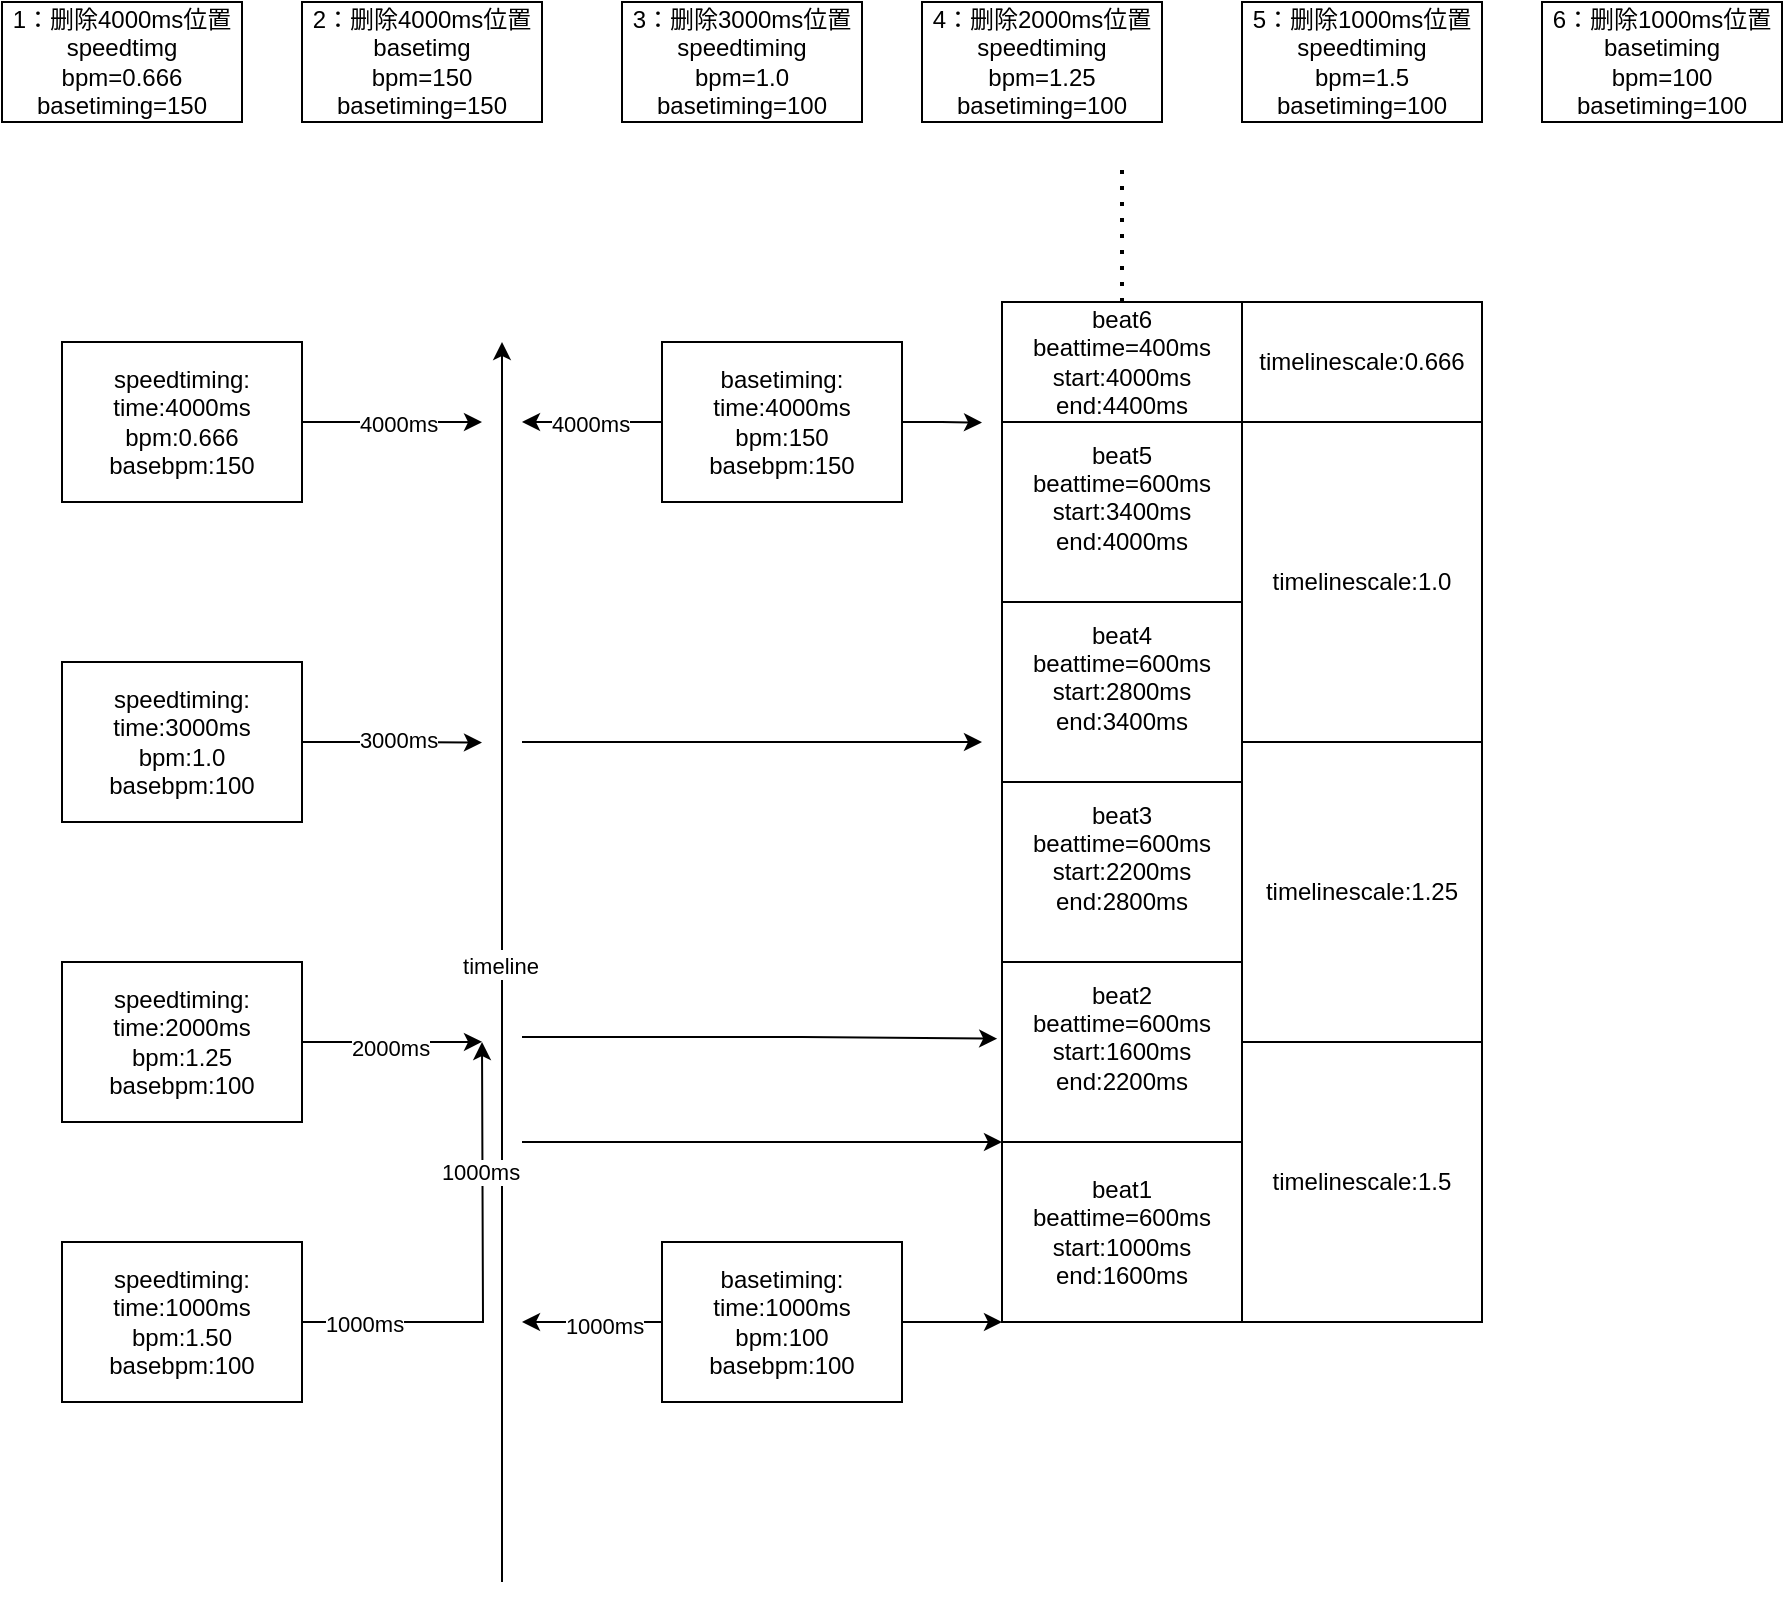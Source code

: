 <mxfile version="26.1.1" pages="7">
  <diagram name="第 1 页" id="uiMv0RFfSRiLrDVXpQR-">
    <mxGraphModel dx="1941" dy="1027" grid="1" gridSize="10" guides="1" tooltips="1" connect="1" arrows="1" fold="1" page="1" pageScale="1" pageWidth="827" pageHeight="1169" math="0" shadow="0">
      <root>
        <mxCell id="0" />
        <mxCell id="1" parent="0" />
        <mxCell id="mMYvILdvq1lUKtNqzgdJ-2" value="basetiming:&lt;br&gt;time:1000ms&lt;br&gt;&lt;div&gt;bpm:100&lt;br&gt;basebpm:100&lt;/div&gt;" style="rounded=0;whiteSpace=wrap;html=1;" vertex="1" parent="1">
          <mxGeometry x="30" y="650" width="120" height="80" as="geometry" />
        </mxCell>
        <mxCell id="mMYvILdvq1lUKtNqzgdJ-4" value="" style="endArrow=classic;html=1;rounded=0;" edge="1" parent="1">
          <mxGeometry relative="1" as="geometry">
            <mxPoint x="-50" y="820" as="sourcePoint" />
            <mxPoint x="-50" y="200" as="targetPoint" />
          </mxGeometry>
        </mxCell>
        <mxCell id="mMYvILdvq1lUKtNqzgdJ-5" value="Label" style="edgeLabel;resizable=0;html=1;;align=center;verticalAlign=middle;" connectable="0" vertex="1" parent="mMYvILdvq1lUKtNqzgdJ-4">
          <mxGeometry relative="1" as="geometry" />
        </mxCell>
        <mxCell id="mMYvILdvq1lUKtNqzgdJ-6" value="timeline" style="edgeLabel;html=1;align=center;verticalAlign=middle;resizable=0;points=[];" vertex="1" connectable="0" parent="mMYvILdvq1lUKtNqzgdJ-4">
          <mxGeometry x="-0.007" y="1" relative="1" as="geometry">
            <mxPoint as="offset" />
          </mxGeometry>
        </mxCell>
        <mxCell id="mMYvILdvq1lUKtNqzgdJ-8" value="" style="endArrow=classic;html=1;rounded=0;exitX=0;exitY=0.5;exitDx=0;exitDy=0;" edge="1" parent="1" source="mMYvILdvq1lUKtNqzgdJ-2">
          <mxGeometry relative="1" as="geometry">
            <mxPoint x="370" y="510" as="sourcePoint" />
            <mxPoint x="-40" y="690" as="targetPoint" />
          </mxGeometry>
        </mxCell>
        <mxCell id="mMYvILdvq1lUKtNqzgdJ-9" value="Label" style="edgeLabel;resizable=0;html=1;;align=center;verticalAlign=middle;" connectable="0" vertex="1" parent="mMYvILdvq1lUKtNqzgdJ-8">
          <mxGeometry relative="1" as="geometry" />
        </mxCell>
        <mxCell id="mMYvILdvq1lUKtNqzgdJ-10" value="1000ms" style="edgeLabel;html=1;align=center;verticalAlign=middle;resizable=0;points=[];" vertex="1" connectable="0" parent="mMYvILdvq1lUKtNqzgdJ-8">
          <mxGeometry x="-0.175" y="2" relative="1" as="geometry">
            <mxPoint as="offset" />
          </mxGeometry>
        </mxCell>
        <mxCell id="mMYvILdvq1lUKtNqzgdJ-16" style="edgeStyle=orthogonalEdgeStyle;rounded=0;orthogonalLoop=1;jettySize=auto;html=1;exitX=1;exitY=0.5;exitDx=0;exitDy=0;" edge="1" parent="1" source="mMYvILdvq1lUKtNqzgdJ-15">
          <mxGeometry relative="1" as="geometry">
            <mxPoint x="-60" y="550" as="targetPoint" />
          </mxGeometry>
        </mxCell>
        <mxCell id="mMYvILdvq1lUKtNqzgdJ-17" value="1000ms" style="edgeLabel;html=1;align=center;verticalAlign=middle;resizable=0;points=[];" vertex="1" connectable="0" parent="mMYvILdvq1lUKtNqzgdJ-16">
          <mxGeometry x="-0.16" relative="1" as="geometry">
            <mxPoint x="-60" y="7" as="offset" />
          </mxGeometry>
        </mxCell>
        <mxCell id="mMYvILdvq1lUKtNqzgdJ-33" value="1000ms" style="edgeLabel;html=1;align=center;verticalAlign=middle;resizable=0;points=[];" vertex="1" connectable="0" parent="mMYvILdvq1lUKtNqzgdJ-16">
          <mxGeometry x="0.439" y="1" relative="1" as="geometry">
            <mxPoint as="offset" />
          </mxGeometry>
        </mxCell>
        <mxCell id="mMYvILdvq1lUKtNqzgdJ-15" value="speedtiming:&lt;br&gt;time:1000ms&lt;br&gt;&lt;div&gt;bpm:1.50&lt;br&gt;basebpm:100&lt;/div&gt;" style="rounded=0;whiteSpace=wrap;html=1;" vertex="1" parent="1">
          <mxGeometry x="-270" y="650" width="120" height="80" as="geometry" />
        </mxCell>
        <mxCell id="mMYvILdvq1lUKtNqzgdJ-19" style="edgeStyle=orthogonalEdgeStyle;rounded=0;orthogonalLoop=1;jettySize=auto;html=1;exitX=1;exitY=0.5;exitDx=0;exitDy=0;" edge="1" parent="1" source="mMYvILdvq1lUKtNqzgdJ-18">
          <mxGeometry relative="1" as="geometry">
            <mxPoint x="-60" y="549.931" as="targetPoint" />
          </mxGeometry>
        </mxCell>
        <mxCell id="mMYvILdvq1lUKtNqzgdJ-20" value="2000ms" style="edgeLabel;html=1;align=center;verticalAlign=middle;resizable=0;points=[];" vertex="1" connectable="0" parent="mMYvILdvq1lUKtNqzgdJ-19">
          <mxGeometry x="-0.038" y="-3" relative="1" as="geometry">
            <mxPoint as="offset" />
          </mxGeometry>
        </mxCell>
        <mxCell id="mMYvILdvq1lUKtNqzgdJ-18" value="speedtiming:&lt;br&gt;time:2000ms&lt;br&gt;&lt;div&gt;bpm:1.25&lt;br&gt;basebpm:100&lt;/div&gt;" style="rounded=0;whiteSpace=wrap;html=1;" vertex="1" parent="1">
          <mxGeometry x="-270" y="510" width="120" height="80" as="geometry" />
        </mxCell>
        <mxCell id="mMYvILdvq1lUKtNqzgdJ-22" style="edgeStyle=orthogonalEdgeStyle;rounded=0;orthogonalLoop=1;jettySize=auto;html=1;exitX=1;exitY=0.5;exitDx=0;exitDy=0;" edge="1" parent="1" source="mMYvILdvq1lUKtNqzgdJ-21">
          <mxGeometry relative="1" as="geometry">
            <mxPoint x="-60" y="400.276" as="targetPoint" />
          </mxGeometry>
        </mxCell>
        <mxCell id="mMYvILdvq1lUKtNqzgdJ-23" value="3000ms" style="edgeLabel;html=1;align=center;verticalAlign=middle;resizable=0;points=[];" vertex="1" connectable="0" parent="mMYvILdvq1lUKtNqzgdJ-22">
          <mxGeometry x="0.068" y="2" relative="1" as="geometry">
            <mxPoint as="offset" />
          </mxGeometry>
        </mxCell>
        <mxCell id="mMYvILdvq1lUKtNqzgdJ-21" value="speedtiming:&lt;br&gt;time:3000ms&lt;br&gt;&lt;div&gt;bpm:1.0&lt;/div&gt;&lt;div&gt;basebpm:100&lt;/div&gt;" style="rounded=0;whiteSpace=wrap;html=1;" vertex="1" parent="1">
          <mxGeometry x="-270" y="360" width="120" height="80" as="geometry" />
        </mxCell>
        <mxCell id="mMYvILdvq1lUKtNqzgdJ-25" style="edgeStyle=orthogonalEdgeStyle;rounded=0;orthogonalLoop=1;jettySize=auto;html=1;" edge="1" parent="1" source="mMYvILdvq1lUKtNqzgdJ-24">
          <mxGeometry relative="1" as="geometry">
            <mxPoint x="-40" y="240" as="targetPoint" />
            <Array as="points">
              <mxPoint x="-40" y="240" />
            </Array>
          </mxGeometry>
        </mxCell>
        <mxCell id="mMYvILdvq1lUKtNqzgdJ-26" value="4000ms" style="edgeLabel;html=1;align=center;verticalAlign=middle;resizable=0;points=[];" vertex="1" connectable="0" parent="mMYvILdvq1lUKtNqzgdJ-25">
          <mxGeometry x="0.022" y="1" relative="1" as="geometry">
            <mxPoint as="offset" />
          </mxGeometry>
        </mxCell>
        <mxCell id="mMYvILdvq1lUKtNqzgdJ-49" style="edgeStyle=orthogonalEdgeStyle;rounded=0;orthogonalLoop=1;jettySize=auto;html=1;exitX=1;exitY=0.5;exitDx=0;exitDy=0;" edge="1" parent="1" source="mMYvILdvq1lUKtNqzgdJ-24">
          <mxGeometry relative="1" as="geometry">
            <mxPoint x="190" y="240.276" as="targetPoint" />
          </mxGeometry>
        </mxCell>
        <mxCell id="mMYvILdvq1lUKtNqzgdJ-24" value="basetiming:&lt;br&gt;time:4000ms&lt;br&gt;&lt;div&gt;bpm:150&lt;br&gt;basebpm:150&lt;/div&gt;" style="rounded=0;whiteSpace=wrap;html=1;" vertex="1" parent="1">
          <mxGeometry x="30" y="200" width="120" height="80" as="geometry" />
        </mxCell>
        <mxCell id="mMYvILdvq1lUKtNqzgdJ-28" style="edgeStyle=orthogonalEdgeStyle;rounded=0;orthogonalLoop=1;jettySize=auto;html=1;" edge="1" parent="1" source="mMYvILdvq1lUKtNqzgdJ-27">
          <mxGeometry relative="1" as="geometry">
            <mxPoint x="-60" y="240" as="targetPoint" />
          </mxGeometry>
        </mxCell>
        <mxCell id="mMYvILdvq1lUKtNqzgdJ-29" value="4000ms" style="edgeLabel;html=1;align=center;verticalAlign=middle;resizable=0;points=[];" vertex="1" connectable="0" parent="mMYvILdvq1lUKtNqzgdJ-28">
          <mxGeometry x="0.075" relative="1" as="geometry">
            <mxPoint as="offset" />
          </mxGeometry>
        </mxCell>
        <mxCell id="mMYvILdvq1lUKtNqzgdJ-27" value="speedtiming:&lt;br&gt;time:4000ms&lt;br&gt;&lt;div&gt;bpm:0.666&lt;/div&gt;&lt;div&gt;basebpm:150&lt;/div&gt;" style="rounded=0;whiteSpace=wrap;html=1;" vertex="1" parent="1">
          <mxGeometry x="-270" y="200" width="120" height="80" as="geometry" />
        </mxCell>
        <mxCell id="mMYvILdvq1lUKtNqzgdJ-30" value="1：删除4000ms位置&lt;br&gt;speedtimg&lt;br&gt;bpm=0.666&lt;div&gt;basetiming=150&lt;/div&gt;" style="rounded=0;whiteSpace=wrap;html=1;" vertex="1" parent="1">
          <mxGeometry x="-300" y="30" width="120" height="60" as="geometry" />
        </mxCell>
        <mxCell id="mMYvILdvq1lUKtNqzgdJ-31" value="2：删除4000ms位置&lt;br&gt;basetimg&lt;br&gt;bpm=150&lt;br&gt;basetiming=150" style="rounded=0;whiteSpace=wrap;html=1;" vertex="1" parent="1">
          <mxGeometry x="-150" y="30" width="120" height="60" as="geometry" />
        </mxCell>
        <mxCell id="mMYvILdvq1lUKtNqzgdJ-32" value="3：删除3000ms位置&lt;br&gt;speedtiming&lt;br&gt;bpm=1.0&lt;br&gt;basetiming=100" style="rounded=0;whiteSpace=wrap;html=1;" vertex="1" parent="1">
          <mxGeometry x="10" y="30" width="120" height="60" as="geometry" />
        </mxCell>
        <mxCell id="mMYvILdvq1lUKtNqzgdJ-35" value="" style="endArrow=classic;html=1;rounded=0;" edge="1" parent="1">
          <mxGeometry width="50" height="50" relative="1" as="geometry">
            <mxPoint x="-40" y="600" as="sourcePoint" />
            <mxPoint x="200" y="600" as="targetPoint" />
          </mxGeometry>
        </mxCell>
        <mxCell id="mMYvILdvq1lUKtNqzgdJ-36" value="" style="endArrow=classic;html=1;rounded=0;exitX=1;exitY=0.5;exitDx=0;exitDy=0;" edge="1" parent="1" source="mMYvILdvq1lUKtNqzgdJ-2">
          <mxGeometry width="50" height="50" relative="1" as="geometry">
            <mxPoint x="160" y="550" as="sourcePoint" />
            <mxPoint x="200" y="690" as="targetPoint" />
          </mxGeometry>
        </mxCell>
        <mxCell id="mMYvILdvq1lUKtNqzgdJ-37" value="beat1&lt;br&gt;beattime=600ms&lt;div&gt;start:1000ms&lt;br&gt;end:1600ms&lt;br&gt;&lt;/div&gt;" style="rounded=0;whiteSpace=wrap;html=1;" vertex="1" parent="1">
          <mxGeometry x="200" y="600" width="120" height="90" as="geometry" />
        </mxCell>
        <mxCell id="mMYvILdvq1lUKtNqzgdJ-38" value="beat2&lt;br&gt;beattime=600ms&lt;div&gt;start:1600ms&lt;br&gt;end:2200ms&lt;br&gt;&lt;br&gt;&lt;/div&gt;" style="rounded=0;whiteSpace=wrap;html=1;" vertex="1" parent="1">
          <mxGeometry x="200" y="510" width="120" height="90" as="geometry" />
        </mxCell>
        <mxCell id="mMYvILdvq1lUKtNqzgdJ-39" value="" style="endArrow=classic;html=1;rounded=0;entryX=-0.02;entryY=0.426;entryDx=0;entryDy=0;entryPerimeter=0;" edge="1" parent="1" target="mMYvILdvq1lUKtNqzgdJ-38">
          <mxGeometry width="50" height="50" relative="1" as="geometry">
            <mxPoint x="-40" y="547.5" as="sourcePoint" />
            <mxPoint x="200" y="552.5" as="targetPoint" />
            <Array as="points">
              <mxPoint x="100" y="547.5" />
            </Array>
          </mxGeometry>
        </mxCell>
        <mxCell id="mMYvILdvq1lUKtNqzgdJ-41" value="timelinescale:1.5" style="rounded=0;whiteSpace=wrap;html=1;" vertex="1" parent="1">
          <mxGeometry x="320" y="550" width="120" height="140" as="geometry" />
        </mxCell>
        <mxCell id="mMYvILdvq1lUKtNqzgdJ-43" value="beat3&lt;br&gt;beattime=600ms&lt;div&gt;start:2200ms&lt;br&gt;end:2800ms&lt;br&gt;&lt;br&gt;&lt;/div&gt;" style="rounded=0;whiteSpace=wrap;html=1;" vertex="1" parent="1">
          <mxGeometry x="200" y="420" width="120" height="90" as="geometry" />
        </mxCell>
        <mxCell id="mMYvILdvq1lUKtNqzgdJ-44" value="beat4&lt;br&gt;beattime=600ms&lt;div&gt;start:2800ms&lt;br&gt;end:3400ms&lt;br&gt;&lt;br&gt;&lt;/div&gt;" style="rounded=0;whiteSpace=wrap;html=1;" vertex="1" parent="1">
          <mxGeometry x="200" y="330" width="120" height="90" as="geometry" />
        </mxCell>
        <mxCell id="mMYvILdvq1lUKtNqzgdJ-45" value="beat5&lt;br&gt;beattime=600ms&lt;div&gt;start:3400ms&lt;br&gt;end:4000ms&lt;br&gt;&lt;br&gt;&lt;/div&gt;" style="rounded=0;whiteSpace=wrap;html=1;" vertex="1" parent="1">
          <mxGeometry x="200" y="240" width="120" height="90" as="geometry" />
        </mxCell>
        <mxCell id="mMYvILdvq1lUKtNqzgdJ-46" value="timelinescale:1.25" style="rounded=0;whiteSpace=wrap;html=1;" vertex="1" parent="1">
          <mxGeometry x="320" y="400" width="120" height="150" as="geometry" />
        </mxCell>
        <mxCell id="mMYvILdvq1lUKtNqzgdJ-47" value="timelinescale:1.0" style="rounded=0;whiteSpace=wrap;html=1;" vertex="1" parent="1">
          <mxGeometry x="320" y="240" width="120" height="160" as="geometry" />
        </mxCell>
        <mxCell id="mMYvILdvq1lUKtNqzgdJ-48" value="" style="endArrow=classic;html=1;rounded=0;" edge="1" parent="1">
          <mxGeometry width="50" height="50" relative="1" as="geometry">
            <mxPoint x="-40" y="400" as="sourcePoint" />
            <mxPoint x="190" y="400" as="targetPoint" />
          </mxGeometry>
        </mxCell>
        <mxCell id="mMYvILdvq1lUKtNqzgdJ-50" value="timelinescale:0.666" style="rounded=0;whiteSpace=wrap;html=1;" vertex="1" parent="1">
          <mxGeometry x="320" y="180" width="120" height="60" as="geometry" />
        </mxCell>
        <mxCell id="mMYvILdvq1lUKtNqzgdJ-51" value="beat6&lt;br&gt;beattime=400ms&lt;div&gt;start:4000ms&lt;br&gt;end:4400ms&lt;br&gt;&lt;/div&gt;" style="rounded=0;whiteSpace=wrap;html=1;" vertex="1" parent="1">
          <mxGeometry x="200" y="180" width="120" height="60" as="geometry" />
        </mxCell>
        <mxCell id="mMYvILdvq1lUKtNqzgdJ-52" value="" style="endArrow=none;dashed=1;html=1;dashPattern=1 3;strokeWidth=2;rounded=0;" edge="1" parent="1">
          <mxGeometry width="50" height="50" relative="1" as="geometry">
            <mxPoint x="260" y="180" as="sourcePoint" />
            <mxPoint x="260" y="110" as="targetPoint" />
          </mxGeometry>
        </mxCell>
        <mxCell id="mMYvILdvq1lUKtNqzgdJ-53" value="4：删除2000ms位置&lt;br&gt;speedtiming&lt;br&gt;bpm=1.25&lt;br&gt;basetiming=100" style="rounded=0;whiteSpace=wrap;html=1;" vertex="1" parent="1">
          <mxGeometry x="160" y="30" width="120" height="60" as="geometry" />
        </mxCell>
        <mxCell id="mMYvILdvq1lUKtNqzgdJ-54" value="5：删除1000ms位置&lt;br&gt;speedtiming&lt;br&gt;bpm=1.5&lt;br&gt;basetiming=100" style="rounded=0;whiteSpace=wrap;html=1;" vertex="1" parent="1">
          <mxGeometry x="320" y="30" width="120" height="60" as="geometry" />
        </mxCell>
        <mxCell id="mMYvILdvq1lUKtNqzgdJ-55" value="6：删除1000ms位置&lt;br&gt;basetiming&lt;br&gt;bpm=100&lt;br&gt;basetiming=100" style="rounded=0;whiteSpace=wrap;html=1;" vertex="1" parent="1">
          <mxGeometry x="470" y="30" width="120" height="60" as="geometry" />
        </mxCell>
      </root>
    </mxGraphModel>
  </diagram>
  <diagram id="n1rDqSn-s2Nk4Th9ozkV" name="第 2 页">
    <mxGraphModel dx="1114" dy="1027" grid="1" gridSize="10" guides="1" tooltips="1" connect="1" arrows="1" fold="1" page="1" pageScale="1" pageWidth="827" pageHeight="1169" math="0" shadow="0">
      <root>
        <mxCell id="0" />
        <mxCell id="1" parent="0" />
        <mxCell id="yjDUbLRxyyo3mlJVMS7S-1" value="basetiming:&lt;br&gt;time:1000ms&lt;br&gt;&lt;div&gt;bpm:100&lt;br&gt;basebpm:100&lt;/div&gt;" style="rounded=0;whiteSpace=wrap;html=1;" vertex="1" parent="1">
          <mxGeometry x="340" y="640" width="120" height="80" as="geometry" />
        </mxCell>
        <mxCell id="yjDUbLRxyyo3mlJVMS7S-2" value="" style="endArrow=classic;html=1;rounded=0;" edge="1" parent="1">
          <mxGeometry relative="1" as="geometry">
            <mxPoint x="260" y="810" as="sourcePoint" />
            <mxPoint x="260" y="190" as="targetPoint" />
          </mxGeometry>
        </mxCell>
        <mxCell id="yjDUbLRxyyo3mlJVMS7S-3" value="Label" style="edgeLabel;resizable=0;html=1;;align=center;verticalAlign=middle;" connectable="0" vertex="1" parent="yjDUbLRxyyo3mlJVMS7S-2">
          <mxGeometry relative="1" as="geometry" />
        </mxCell>
        <mxCell id="yjDUbLRxyyo3mlJVMS7S-4" value="timeline" style="edgeLabel;html=1;align=center;verticalAlign=middle;resizable=0;points=[];" vertex="1" connectable="0" parent="yjDUbLRxyyo3mlJVMS7S-2">
          <mxGeometry x="-0.007" y="1" relative="1" as="geometry">
            <mxPoint as="offset" />
          </mxGeometry>
        </mxCell>
        <mxCell id="yjDUbLRxyyo3mlJVMS7S-5" value="" style="endArrow=classic;html=1;rounded=0;exitX=0;exitY=0.5;exitDx=0;exitDy=0;" edge="1" parent="1" source="yjDUbLRxyyo3mlJVMS7S-1">
          <mxGeometry relative="1" as="geometry">
            <mxPoint x="680" y="500" as="sourcePoint" />
            <mxPoint x="270" y="680" as="targetPoint" />
          </mxGeometry>
        </mxCell>
        <mxCell id="yjDUbLRxyyo3mlJVMS7S-6" value="Label" style="edgeLabel;resizable=0;html=1;;align=center;verticalAlign=middle;" connectable="0" vertex="1" parent="yjDUbLRxyyo3mlJVMS7S-5">
          <mxGeometry relative="1" as="geometry" />
        </mxCell>
        <mxCell id="yjDUbLRxyyo3mlJVMS7S-7" value="1000ms" style="edgeLabel;html=1;align=center;verticalAlign=middle;resizable=0;points=[];" vertex="1" connectable="0" parent="yjDUbLRxyyo3mlJVMS7S-5">
          <mxGeometry x="-0.175" y="2" relative="1" as="geometry">
            <mxPoint as="offset" />
          </mxGeometry>
        </mxCell>
        <mxCell id="yjDUbLRxyyo3mlJVMS7S-8" style="edgeStyle=orthogonalEdgeStyle;rounded=0;orthogonalLoop=1;jettySize=auto;html=1;exitX=1;exitY=0.5;exitDx=0;exitDy=0;" edge="1" parent="1" source="yjDUbLRxyyo3mlJVMS7S-11">
          <mxGeometry relative="1" as="geometry">
            <mxPoint x="250" y="540" as="targetPoint" />
          </mxGeometry>
        </mxCell>
        <mxCell id="yjDUbLRxyyo3mlJVMS7S-9" value="1000ms" style="edgeLabel;html=1;align=center;verticalAlign=middle;resizable=0;points=[];" vertex="1" connectable="0" parent="yjDUbLRxyyo3mlJVMS7S-8">
          <mxGeometry x="-0.16" relative="1" as="geometry">
            <mxPoint x="-60" y="7" as="offset" />
          </mxGeometry>
        </mxCell>
        <mxCell id="yjDUbLRxyyo3mlJVMS7S-10" value="1000ms" style="edgeLabel;html=1;align=center;verticalAlign=middle;resizable=0;points=[];" vertex="1" connectable="0" parent="yjDUbLRxyyo3mlJVMS7S-8">
          <mxGeometry x="0.439" y="1" relative="1" as="geometry">
            <mxPoint as="offset" />
          </mxGeometry>
        </mxCell>
        <mxCell id="yjDUbLRxyyo3mlJVMS7S-11" value="speedtiming:&lt;br&gt;time:1000ms&lt;br&gt;&lt;div&gt;bpm:1.50&lt;br&gt;basebpm:100&lt;/div&gt;" style="rounded=0;whiteSpace=wrap;html=1;" vertex="1" parent="1">
          <mxGeometry x="40" y="640" width="120" height="80" as="geometry" />
        </mxCell>
        <mxCell id="yjDUbLRxyyo3mlJVMS7S-12" style="edgeStyle=orthogonalEdgeStyle;rounded=0;orthogonalLoop=1;jettySize=auto;html=1;exitX=1;exitY=0.5;exitDx=0;exitDy=0;" edge="1" parent="1" source="yjDUbLRxyyo3mlJVMS7S-14">
          <mxGeometry relative="1" as="geometry">
            <mxPoint x="250" y="539.931" as="targetPoint" />
          </mxGeometry>
        </mxCell>
        <mxCell id="yjDUbLRxyyo3mlJVMS7S-13" value="2000ms" style="edgeLabel;html=1;align=center;verticalAlign=middle;resizable=0;points=[];" vertex="1" connectable="0" parent="yjDUbLRxyyo3mlJVMS7S-12">
          <mxGeometry x="-0.038" y="-3" relative="1" as="geometry">
            <mxPoint as="offset" />
          </mxGeometry>
        </mxCell>
        <mxCell id="yjDUbLRxyyo3mlJVMS7S-14" value="speedtiming:&lt;br&gt;time:2000ms&lt;br&gt;&lt;div&gt;bpm:1.25&lt;br&gt;basebpm:100&lt;/div&gt;" style="rounded=0;whiteSpace=wrap;html=1;" vertex="1" parent="1">
          <mxGeometry x="40" y="500" width="120" height="80" as="geometry" />
        </mxCell>
        <mxCell id="yjDUbLRxyyo3mlJVMS7S-15" style="edgeStyle=orthogonalEdgeStyle;rounded=0;orthogonalLoop=1;jettySize=auto;html=1;exitX=1;exitY=0.5;exitDx=0;exitDy=0;" edge="1" parent="1" source="yjDUbLRxyyo3mlJVMS7S-17">
          <mxGeometry relative="1" as="geometry">
            <mxPoint x="250" y="390.276" as="targetPoint" />
          </mxGeometry>
        </mxCell>
        <mxCell id="yjDUbLRxyyo3mlJVMS7S-16" value="3000ms" style="edgeLabel;html=1;align=center;verticalAlign=middle;resizable=0;points=[];" vertex="1" connectable="0" parent="yjDUbLRxyyo3mlJVMS7S-15">
          <mxGeometry x="0.068" y="2" relative="1" as="geometry">
            <mxPoint as="offset" />
          </mxGeometry>
        </mxCell>
        <mxCell id="yjDUbLRxyyo3mlJVMS7S-17" value="speedtiming:&lt;br&gt;time:3000ms&lt;br&gt;&lt;div&gt;bpm:1.0&lt;/div&gt;&lt;div&gt;basebpm:100&lt;/div&gt;" style="rounded=0;whiteSpace=wrap;html=1;" vertex="1" parent="1">
          <mxGeometry x="40" y="350" width="120" height="80" as="geometry" />
        </mxCell>
        <mxCell id="yjDUbLRxyyo3mlJVMS7S-18" style="edgeStyle=orthogonalEdgeStyle;rounded=0;orthogonalLoop=1;jettySize=auto;html=1;" edge="1" parent="1" source="yjDUbLRxyyo3mlJVMS7S-21">
          <mxGeometry relative="1" as="geometry">
            <mxPoint x="270" y="230" as="targetPoint" />
            <Array as="points">
              <mxPoint x="270" y="230" />
            </Array>
          </mxGeometry>
        </mxCell>
        <mxCell id="yjDUbLRxyyo3mlJVMS7S-19" value="4000ms" style="edgeLabel;html=1;align=center;verticalAlign=middle;resizable=0;points=[];" vertex="1" connectable="0" parent="yjDUbLRxyyo3mlJVMS7S-18">
          <mxGeometry x="0.022" y="1" relative="1" as="geometry">
            <mxPoint as="offset" />
          </mxGeometry>
        </mxCell>
        <mxCell id="yjDUbLRxyyo3mlJVMS7S-20" style="edgeStyle=orthogonalEdgeStyle;rounded=0;orthogonalLoop=1;jettySize=auto;html=1;exitX=1;exitY=0.5;exitDx=0;exitDy=0;" edge="1" parent="1" source="yjDUbLRxyyo3mlJVMS7S-21">
          <mxGeometry relative="1" as="geometry">
            <mxPoint x="500" y="230.276" as="targetPoint" />
          </mxGeometry>
        </mxCell>
        <mxCell id="yjDUbLRxyyo3mlJVMS7S-21" value="basetiming:&lt;br&gt;time:4000ms&lt;br&gt;&lt;div&gt;bpm:150&lt;br&gt;basebpm:150&lt;/div&gt;" style="rounded=0;whiteSpace=wrap;html=1;" vertex="1" parent="1">
          <mxGeometry x="340" y="190" width="120" height="80" as="geometry" />
        </mxCell>
        <mxCell id="yjDUbLRxyyo3mlJVMS7S-25" value="" style="endArrow=classic;html=1;rounded=0;" edge="1" parent="1">
          <mxGeometry width="50" height="50" relative="1" as="geometry">
            <mxPoint x="270" y="590" as="sourcePoint" />
            <mxPoint x="510" y="590" as="targetPoint" />
          </mxGeometry>
        </mxCell>
        <mxCell id="yjDUbLRxyyo3mlJVMS7S-26" value="" style="endArrow=classic;html=1;rounded=0;exitX=1;exitY=0.5;exitDx=0;exitDy=0;" edge="1" parent="1" source="yjDUbLRxyyo3mlJVMS7S-1">
          <mxGeometry width="50" height="50" relative="1" as="geometry">
            <mxPoint x="470" y="540" as="sourcePoint" />
            <mxPoint x="510" y="680" as="targetPoint" />
          </mxGeometry>
        </mxCell>
        <mxCell id="yjDUbLRxyyo3mlJVMS7S-27" value="beat1&lt;br&gt;beattime=600ms&lt;div&gt;start:1000ms&lt;br&gt;end:1600ms&lt;br&gt;&lt;/div&gt;" style="rounded=0;whiteSpace=wrap;html=1;" vertex="1" parent="1">
          <mxGeometry x="510" y="590" width="120" height="90" as="geometry" />
        </mxCell>
        <mxCell id="yjDUbLRxyyo3mlJVMS7S-28" value="beat2&lt;br&gt;beattime=600ms&lt;div&gt;start:1600ms&lt;br&gt;end:2200ms&lt;br&gt;&lt;br&gt;&lt;/div&gt;" style="rounded=0;whiteSpace=wrap;html=1;" vertex="1" parent="1">
          <mxGeometry x="510" y="500" width="120" height="90" as="geometry" />
        </mxCell>
        <mxCell id="yjDUbLRxyyo3mlJVMS7S-29" value="" style="endArrow=classic;html=1;rounded=0;entryX=-0.02;entryY=0.426;entryDx=0;entryDy=0;entryPerimeter=0;" edge="1" parent="1" target="yjDUbLRxyyo3mlJVMS7S-28">
          <mxGeometry width="50" height="50" relative="1" as="geometry">
            <mxPoint x="270" y="537.5" as="sourcePoint" />
            <mxPoint x="510" y="542.5" as="targetPoint" />
            <Array as="points">
              <mxPoint x="410" y="537.5" />
            </Array>
          </mxGeometry>
        </mxCell>
        <mxCell id="yjDUbLRxyyo3mlJVMS7S-30" value="timelinescale:1.5" style="rounded=0;whiteSpace=wrap;html=1;" vertex="1" parent="1">
          <mxGeometry x="630" y="540" width="120" height="140" as="geometry" />
        </mxCell>
        <mxCell id="yjDUbLRxyyo3mlJVMS7S-31" value="beat3&lt;br&gt;beattime=600ms&lt;div&gt;start:2200ms&lt;br&gt;end:2800ms&lt;br&gt;&lt;br&gt;&lt;/div&gt;" style="rounded=0;whiteSpace=wrap;html=1;" vertex="1" parent="1">
          <mxGeometry x="510" y="410" width="120" height="90" as="geometry" />
        </mxCell>
        <mxCell id="yjDUbLRxyyo3mlJVMS7S-32" value="beat4&lt;br&gt;beattime=600ms&lt;div&gt;start:2800ms&lt;br&gt;end:3400ms&lt;br&gt;&lt;br&gt;&lt;/div&gt;" style="rounded=0;whiteSpace=wrap;html=1;" vertex="1" parent="1">
          <mxGeometry x="510" y="320" width="120" height="90" as="geometry" />
        </mxCell>
        <mxCell id="yjDUbLRxyyo3mlJVMS7S-33" value="beat5&lt;br&gt;beattime=600ms&lt;div&gt;start:3400ms&lt;br&gt;end:4000ms&lt;br&gt;&lt;br&gt;&lt;/div&gt;" style="rounded=0;whiteSpace=wrap;html=1;" vertex="1" parent="1">
          <mxGeometry x="510" y="230" width="120" height="90" as="geometry" />
        </mxCell>
        <mxCell id="yjDUbLRxyyo3mlJVMS7S-34" value="timelinescale:1.25" style="rounded=0;whiteSpace=wrap;html=1;" vertex="1" parent="1">
          <mxGeometry x="630" y="390" width="120" height="150" as="geometry" />
        </mxCell>
        <mxCell id="yjDUbLRxyyo3mlJVMS7S-35" value="timelinescale:1.0" style="rounded=0;whiteSpace=wrap;html=1;" vertex="1" parent="1">
          <mxGeometry x="630" y="230" width="120" height="160" as="geometry" />
        </mxCell>
        <mxCell id="yjDUbLRxyyo3mlJVMS7S-36" value="" style="endArrow=classic;html=1;rounded=0;" edge="1" parent="1">
          <mxGeometry width="50" height="50" relative="1" as="geometry">
            <mxPoint x="270" y="390" as="sourcePoint" />
            <mxPoint x="500" y="390" as="targetPoint" />
          </mxGeometry>
        </mxCell>
        <mxCell id="yjDUbLRxyyo3mlJVMS7S-37" value="timelinescale:&lt;font style=&quot;color: rgb(255, 0, 0);&quot;&gt;1&lt;/font&gt;" style="rounded=0;whiteSpace=wrap;html=1;" vertex="1" parent="1">
          <mxGeometry x="630" y="170" width="120" height="60" as="geometry" />
        </mxCell>
        <mxCell id="yjDUbLRxyyo3mlJVMS7S-38" value="beat6&lt;br&gt;beattime=400ms&lt;div&gt;start:4000ms&lt;br&gt;end:4400ms&lt;br&gt;&lt;/div&gt;" style="rounded=0;whiteSpace=wrap;html=1;" vertex="1" parent="1">
          <mxGeometry x="510" y="170" width="120" height="60" as="geometry" />
        </mxCell>
        <mxCell id="l6lDfyl9KCmZxlKtteTg-1" value="1：删除4000ms位置&lt;br&gt;speedtimg&lt;br&gt;bpm=0.666&lt;div&gt;basetiming=150&lt;/div&gt;" style="rounded=0;whiteSpace=wrap;html=1;" vertex="1" parent="1">
          <mxGeometry x="200" y="60" width="120" height="60" as="geometry" />
        </mxCell>
      </root>
    </mxGraphModel>
  </diagram>
  <diagram id="5uKCeEZPveo9OgLc_5f4" name="第 3 页">
    <mxGraphModel dx="1114" dy="1027" grid="1" gridSize="10" guides="1" tooltips="1" connect="1" arrows="1" fold="1" page="1" pageScale="1" pageWidth="827" pageHeight="1169" math="0" shadow="0">
      <root>
        <mxCell id="0" />
        <mxCell id="1" parent="0" />
        <mxCell id="qfUWJPR5-86Pt4UouVSy-1" value="basetiming:&lt;br&gt;time:1000ms&lt;br&gt;&lt;div&gt;bpm:100&lt;br&gt;basebpm:100&lt;/div&gt;" style="rounded=0;whiteSpace=wrap;html=1;" vertex="1" parent="1">
          <mxGeometry x="360" y="620" width="120" height="80" as="geometry" />
        </mxCell>
        <mxCell id="qfUWJPR5-86Pt4UouVSy-2" value="" style="endArrow=classic;html=1;rounded=0;" edge="1" parent="1">
          <mxGeometry relative="1" as="geometry">
            <mxPoint x="280" y="790" as="sourcePoint" />
            <mxPoint x="280" y="170" as="targetPoint" />
          </mxGeometry>
        </mxCell>
        <mxCell id="qfUWJPR5-86Pt4UouVSy-3" value="Label" style="edgeLabel;resizable=0;html=1;;align=center;verticalAlign=middle;" connectable="0" vertex="1" parent="qfUWJPR5-86Pt4UouVSy-2">
          <mxGeometry relative="1" as="geometry" />
        </mxCell>
        <mxCell id="qfUWJPR5-86Pt4UouVSy-4" value="timeline" style="edgeLabel;html=1;align=center;verticalAlign=middle;resizable=0;points=[];" vertex="1" connectable="0" parent="qfUWJPR5-86Pt4UouVSy-2">
          <mxGeometry x="-0.007" y="1" relative="1" as="geometry">
            <mxPoint as="offset" />
          </mxGeometry>
        </mxCell>
        <mxCell id="qfUWJPR5-86Pt4UouVSy-5" value="" style="endArrow=classic;html=1;rounded=0;exitX=0;exitY=0.5;exitDx=0;exitDy=0;" edge="1" parent="1" source="qfUWJPR5-86Pt4UouVSy-1">
          <mxGeometry relative="1" as="geometry">
            <mxPoint x="700" y="480" as="sourcePoint" />
            <mxPoint x="290" y="660" as="targetPoint" />
          </mxGeometry>
        </mxCell>
        <mxCell id="qfUWJPR5-86Pt4UouVSy-6" value="Label" style="edgeLabel;resizable=0;html=1;;align=center;verticalAlign=middle;" connectable="0" vertex="1" parent="qfUWJPR5-86Pt4UouVSy-5">
          <mxGeometry relative="1" as="geometry" />
        </mxCell>
        <mxCell id="qfUWJPR5-86Pt4UouVSy-7" value="1000ms" style="edgeLabel;html=1;align=center;verticalAlign=middle;resizable=0;points=[];" vertex="1" connectable="0" parent="qfUWJPR5-86Pt4UouVSy-5">
          <mxGeometry x="-0.175" y="2" relative="1" as="geometry">
            <mxPoint as="offset" />
          </mxGeometry>
        </mxCell>
        <mxCell id="qfUWJPR5-86Pt4UouVSy-8" style="edgeStyle=orthogonalEdgeStyle;rounded=0;orthogonalLoop=1;jettySize=auto;html=1;exitX=1;exitY=0.5;exitDx=0;exitDy=0;" edge="1" parent="1" source="qfUWJPR5-86Pt4UouVSy-11">
          <mxGeometry relative="1" as="geometry">
            <mxPoint x="270" y="520" as="targetPoint" />
          </mxGeometry>
        </mxCell>
        <mxCell id="qfUWJPR5-86Pt4UouVSy-9" value="1000ms" style="edgeLabel;html=1;align=center;verticalAlign=middle;resizable=0;points=[];" vertex="1" connectable="0" parent="qfUWJPR5-86Pt4UouVSy-8">
          <mxGeometry x="-0.16" relative="1" as="geometry">
            <mxPoint x="-60" y="7" as="offset" />
          </mxGeometry>
        </mxCell>
        <mxCell id="qfUWJPR5-86Pt4UouVSy-10" value="1000ms" style="edgeLabel;html=1;align=center;verticalAlign=middle;resizable=0;points=[];" vertex="1" connectable="0" parent="qfUWJPR5-86Pt4UouVSy-8">
          <mxGeometry x="0.439" y="1" relative="1" as="geometry">
            <mxPoint as="offset" />
          </mxGeometry>
        </mxCell>
        <mxCell id="qfUWJPR5-86Pt4UouVSy-11" value="speedtiming:&lt;br&gt;time:1000ms&lt;br&gt;&lt;div&gt;bpm:1.50&lt;br&gt;basebpm:100&lt;/div&gt;" style="rounded=0;whiteSpace=wrap;html=1;" vertex="1" parent="1">
          <mxGeometry x="60" y="620" width="120" height="80" as="geometry" />
        </mxCell>
        <mxCell id="qfUWJPR5-86Pt4UouVSy-12" style="edgeStyle=orthogonalEdgeStyle;rounded=0;orthogonalLoop=1;jettySize=auto;html=1;exitX=1;exitY=0.5;exitDx=0;exitDy=0;" edge="1" parent="1" source="qfUWJPR5-86Pt4UouVSy-14">
          <mxGeometry relative="1" as="geometry">
            <mxPoint x="270" y="519.931" as="targetPoint" />
          </mxGeometry>
        </mxCell>
        <mxCell id="qfUWJPR5-86Pt4UouVSy-13" value="2000ms" style="edgeLabel;html=1;align=center;verticalAlign=middle;resizable=0;points=[];" vertex="1" connectable="0" parent="qfUWJPR5-86Pt4UouVSy-12">
          <mxGeometry x="-0.038" y="-3" relative="1" as="geometry">
            <mxPoint as="offset" />
          </mxGeometry>
        </mxCell>
        <mxCell id="qfUWJPR5-86Pt4UouVSy-14" value="speedtiming:&lt;br&gt;time:2000ms&lt;br&gt;&lt;div&gt;bpm:1.25&lt;br&gt;basebpm:100&lt;/div&gt;" style="rounded=0;whiteSpace=wrap;html=1;" vertex="1" parent="1">
          <mxGeometry x="60" y="480" width="120" height="80" as="geometry" />
        </mxCell>
        <mxCell id="qfUWJPR5-86Pt4UouVSy-15" style="edgeStyle=orthogonalEdgeStyle;rounded=0;orthogonalLoop=1;jettySize=auto;html=1;exitX=1;exitY=0.5;exitDx=0;exitDy=0;" edge="1" parent="1" source="qfUWJPR5-86Pt4UouVSy-17">
          <mxGeometry relative="1" as="geometry">
            <mxPoint x="270" y="370.276" as="targetPoint" />
          </mxGeometry>
        </mxCell>
        <mxCell id="qfUWJPR5-86Pt4UouVSy-16" value="3000ms" style="edgeLabel;html=1;align=center;verticalAlign=middle;resizable=0;points=[];" vertex="1" connectable="0" parent="qfUWJPR5-86Pt4UouVSy-15">
          <mxGeometry x="0.068" y="2" relative="1" as="geometry">
            <mxPoint as="offset" />
          </mxGeometry>
        </mxCell>
        <mxCell id="qfUWJPR5-86Pt4UouVSy-17" value="speedtiming:&lt;br&gt;time:3000ms&lt;br&gt;&lt;div&gt;bpm:1.0&lt;/div&gt;&lt;div&gt;basebpm:100&lt;/div&gt;" style="rounded=0;whiteSpace=wrap;html=1;" vertex="1" parent="1">
          <mxGeometry x="60" y="330" width="120" height="80" as="geometry" />
        </mxCell>
        <mxCell id="qfUWJPR5-86Pt4UouVSy-20" style="edgeStyle=orthogonalEdgeStyle;rounded=0;orthogonalLoop=1;jettySize=auto;html=1;" edge="1" parent="1">
          <mxGeometry relative="1" as="geometry">
            <mxPoint x="520" y="210.276" as="targetPoint" />
            <mxPoint x="290" y="210" as="sourcePoint" />
          </mxGeometry>
        </mxCell>
        <mxCell id="qfUWJPR5-86Pt4UouVSy-22" style="edgeStyle=orthogonalEdgeStyle;rounded=0;orthogonalLoop=1;jettySize=auto;html=1;" edge="1" parent="1" source="qfUWJPR5-86Pt4UouVSy-24">
          <mxGeometry relative="1" as="geometry">
            <mxPoint x="270" y="210" as="targetPoint" />
          </mxGeometry>
        </mxCell>
        <mxCell id="qfUWJPR5-86Pt4UouVSy-23" value="4000ms" style="edgeLabel;html=1;align=center;verticalAlign=middle;resizable=0;points=[];" vertex="1" connectable="0" parent="qfUWJPR5-86Pt4UouVSy-22">
          <mxGeometry x="0.075" relative="1" as="geometry">
            <mxPoint as="offset" />
          </mxGeometry>
        </mxCell>
        <mxCell id="qfUWJPR5-86Pt4UouVSy-24" value="speedtiming:&lt;br&gt;time:4000ms&lt;br&gt;&lt;div&gt;bpm:0.666&lt;/div&gt;&lt;div&gt;basebpm:&lt;font style=&quot;color: rgb(255, 24, 24);&quot;&gt;100&lt;/font&gt;&lt;/div&gt;" style="rounded=0;whiteSpace=wrap;html=1;" vertex="1" parent="1">
          <mxGeometry x="60" y="170" width="120" height="80" as="geometry" />
        </mxCell>
        <mxCell id="qfUWJPR5-86Pt4UouVSy-25" value="" style="endArrow=classic;html=1;rounded=0;" edge="1" parent="1">
          <mxGeometry width="50" height="50" relative="1" as="geometry">
            <mxPoint x="290" y="570" as="sourcePoint" />
            <mxPoint x="530" y="570" as="targetPoint" />
          </mxGeometry>
        </mxCell>
        <mxCell id="qfUWJPR5-86Pt4UouVSy-26" value="" style="endArrow=classic;html=1;rounded=0;exitX=1;exitY=0.5;exitDx=0;exitDy=0;" edge="1" parent="1" source="qfUWJPR5-86Pt4UouVSy-1">
          <mxGeometry width="50" height="50" relative="1" as="geometry">
            <mxPoint x="490" y="520" as="sourcePoint" />
            <mxPoint x="530" y="660" as="targetPoint" />
          </mxGeometry>
        </mxCell>
        <mxCell id="qfUWJPR5-86Pt4UouVSy-27" value="beat1&lt;br&gt;beattime=600ms&lt;div&gt;start:1000ms&lt;br&gt;end:1600ms&lt;br&gt;&lt;/div&gt;" style="rounded=0;whiteSpace=wrap;html=1;" vertex="1" parent="1">
          <mxGeometry x="530" y="570" width="120" height="90" as="geometry" />
        </mxCell>
        <mxCell id="qfUWJPR5-86Pt4UouVSy-28" value="beat2&lt;br&gt;beattime=600ms&lt;div&gt;start:1600ms&lt;br&gt;end:2200ms&lt;br&gt;&lt;br&gt;&lt;/div&gt;" style="rounded=0;whiteSpace=wrap;html=1;" vertex="1" parent="1">
          <mxGeometry x="530" y="480" width="120" height="90" as="geometry" />
        </mxCell>
        <mxCell id="qfUWJPR5-86Pt4UouVSy-29" value="" style="endArrow=classic;html=1;rounded=0;entryX=-0.02;entryY=0.426;entryDx=0;entryDy=0;entryPerimeter=0;" edge="1" parent="1" target="qfUWJPR5-86Pt4UouVSy-28">
          <mxGeometry width="50" height="50" relative="1" as="geometry">
            <mxPoint x="290" y="517.5" as="sourcePoint" />
            <mxPoint x="530" y="522.5" as="targetPoint" />
            <Array as="points">
              <mxPoint x="430" y="517.5" />
            </Array>
          </mxGeometry>
        </mxCell>
        <mxCell id="qfUWJPR5-86Pt4UouVSy-30" value="timelinescale:1.5" style="rounded=0;whiteSpace=wrap;html=1;" vertex="1" parent="1">
          <mxGeometry x="650" y="520" width="120" height="140" as="geometry" />
        </mxCell>
        <mxCell id="qfUWJPR5-86Pt4UouVSy-31" value="beat3&lt;br&gt;beattime=600ms&lt;div&gt;start:2200ms&lt;br&gt;end:2800ms&lt;br&gt;&lt;br&gt;&lt;/div&gt;" style="rounded=0;whiteSpace=wrap;html=1;" vertex="1" parent="1">
          <mxGeometry x="530" y="390" width="120" height="90" as="geometry" />
        </mxCell>
        <mxCell id="qfUWJPR5-86Pt4UouVSy-32" value="beat4&lt;br&gt;beattime=600ms&lt;div&gt;start:2800ms&lt;br&gt;end:3400ms&lt;br&gt;&lt;br&gt;&lt;/div&gt;" style="rounded=0;whiteSpace=wrap;html=1;" vertex="1" parent="1">
          <mxGeometry x="530" y="300" width="120" height="90" as="geometry" />
        </mxCell>
        <mxCell id="qfUWJPR5-86Pt4UouVSy-33" value="beat5&lt;br&gt;beattime=600ms&lt;div&gt;start:3400ms&lt;br&gt;end:4000ms&lt;br&gt;&lt;br&gt;&lt;/div&gt;" style="rounded=0;whiteSpace=wrap;html=1;" vertex="1" parent="1">
          <mxGeometry x="530" y="210" width="120" height="90" as="geometry" />
        </mxCell>
        <mxCell id="qfUWJPR5-86Pt4UouVSy-34" value="timelinescale:1.25" style="rounded=0;whiteSpace=wrap;html=1;" vertex="1" parent="1">
          <mxGeometry x="650" y="370" width="120" height="150" as="geometry" />
        </mxCell>
        <mxCell id="qfUWJPR5-86Pt4UouVSy-35" value="timelinescale:1.0" style="rounded=0;whiteSpace=wrap;html=1;" vertex="1" parent="1">
          <mxGeometry x="650" y="210" width="120" height="160" as="geometry" />
        </mxCell>
        <mxCell id="qfUWJPR5-86Pt4UouVSy-36" value="" style="endArrow=classic;html=1;rounded=0;" edge="1" parent="1">
          <mxGeometry width="50" height="50" relative="1" as="geometry">
            <mxPoint x="290" y="370" as="sourcePoint" />
            <mxPoint x="520" y="370" as="targetPoint" />
          </mxGeometry>
        </mxCell>
        <mxCell id="qfUWJPR5-86Pt4UouVSy-37" value="timelinescale:0.666" style="rounded=0;whiteSpace=wrap;html=1;" vertex="1" parent="1">
          <mxGeometry x="650" y="120" width="120" height="90" as="geometry" />
        </mxCell>
        <mxCell id="qfUWJPR5-86Pt4UouVSy-38" value="&lt;font style=&quot;color: rgb(255, 0, 0);&quot;&gt;beat6&lt;br&gt;beattime=600ms&lt;/font&gt;&lt;div&gt;&lt;font style=&quot;color: rgb(255, 0, 0);&quot;&gt;start:4000ms&lt;br&gt;end:4600ms&lt;/font&gt;&lt;br&gt;&lt;/div&gt;" style="rounded=0;whiteSpace=wrap;html=1;" vertex="1" parent="1">
          <mxGeometry x="530" y="120" width="120" height="90" as="geometry" />
        </mxCell>
        <mxCell id="SJ3tyll239OHfQuFXotE-1" value="2：删除4000ms位置&lt;br&gt;basetimg&lt;br&gt;bpm=150&lt;br&gt;basetiming=150" style="rounded=0;whiteSpace=wrap;html=1;" vertex="1" parent="1">
          <mxGeometry x="220" y="10" width="120" height="60" as="geometry" />
        </mxCell>
      </root>
    </mxGraphModel>
  </diagram>
  <diagram id="_1PZ_ST-dgyZzSiLvvV6" name="第 4 页">
    <mxGraphModel dx="1941" dy="1027" grid="1" gridSize="10" guides="1" tooltips="1" connect="1" arrows="1" fold="1" page="1" pageScale="1" pageWidth="827" pageHeight="1169" math="0" shadow="0">
      <root>
        <mxCell id="0" />
        <mxCell id="1" parent="0" />
        <mxCell id="_RYshqAz8iLiaje3U33Y-1" value="basetiming:&lt;br&gt;time:1000ms&lt;br&gt;&lt;div&gt;bpm:100&lt;br&gt;basebpm:100&lt;/div&gt;" style="rounded=0;whiteSpace=wrap;html=1;" vertex="1" parent="1">
          <mxGeometry x="290" y="710" width="120" height="80" as="geometry" />
        </mxCell>
        <mxCell id="_RYshqAz8iLiaje3U33Y-2" value="" style="endArrow=classic;html=1;rounded=0;" edge="1" parent="1">
          <mxGeometry relative="1" as="geometry">
            <mxPoint x="210" y="880" as="sourcePoint" />
            <mxPoint x="210" y="260" as="targetPoint" />
          </mxGeometry>
        </mxCell>
        <mxCell id="_RYshqAz8iLiaje3U33Y-3" value="Label" style="edgeLabel;resizable=0;html=1;;align=center;verticalAlign=middle;" connectable="0" vertex="1" parent="_RYshqAz8iLiaje3U33Y-2">
          <mxGeometry relative="1" as="geometry" />
        </mxCell>
        <mxCell id="_RYshqAz8iLiaje3U33Y-4" value="timeline" style="edgeLabel;html=1;align=center;verticalAlign=middle;resizable=0;points=[];" vertex="1" connectable="0" parent="_RYshqAz8iLiaje3U33Y-2">
          <mxGeometry x="-0.007" y="1" relative="1" as="geometry">
            <mxPoint as="offset" />
          </mxGeometry>
        </mxCell>
        <mxCell id="_RYshqAz8iLiaje3U33Y-5" value="" style="endArrow=classic;html=1;rounded=0;exitX=0;exitY=0.5;exitDx=0;exitDy=0;" edge="1" parent="1" source="_RYshqAz8iLiaje3U33Y-1">
          <mxGeometry relative="1" as="geometry">
            <mxPoint x="630" y="570" as="sourcePoint" />
            <mxPoint x="220" y="750" as="targetPoint" />
          </mxGeometry>
        </mxCell>
        <mxCell id="_RYshqAz8iLiaje3U33Y-6" value="Label" style="edgeLabel;resizable=0;html=1;;align=center;verticalAlign=middle;" connectable="0" vertex="1" parent="_RYshqAz8iLiaje3U33Y-5">
          <mxGeometry relative="1" as="geometry" />
        </mxCell>
        <mxCell id="_RYshqAz8iLiaje3U33Y-7" value="1000ms" style="edgeLabel;html=1;align=center;verticalAlign=middle;resizable=0;points=[];" vertex="1" connectable="0" parent="_RYshqAz8iLiaje3U33Y-5">
          <mxGeometry x="-0.175" y="2" relative="1" as="geometry">
            <mxPoint as="offset" />
          </mxGeometry>
        </mxCell>
        <mxCell id="_RYshqAz8iLiaje3U33Y-8" style="edgeStyle=orthogonalEdgeStyle;rounded=0;orthogonalLoop=1;jettySize=auto;html=1;exitX=1;exitY=0.5;exitDx=0;exitDy=0;" edge="1" parent="1" source="_RYshqAz8iLiaje3U33Y-11">
          <mxGeometry relative="1" as="geometry">
            <mxPoint x="200" y="610" as="targetPoint" />
          </mxGeometry>
        </mxCell>
        <mxCell id="_RYshqAz8iLiaje3U33Y-9" value="1000ms" style="edgeLabel;html=1;align=center;verticalAlign=middle;resizable=0;points=[];" vertex="1" connectable="0" parent="_RYshqAz8iLiaje3U33Y-8">
          <mxGeometry x="-0.16" relative="1" as="geometry">
            <mxPoint x="-60" y="7" as="offset" />
          </mxGeometry>
        </mxCell>
        <mxCell id="_RYshqAz8iLiaje3U33Y-10" value="1000ms" style="edgeLabel;html=1;align=center;verticalAlign=middle;resizable=0;points=[];" vertex="1" connectable="0" parent="_RYshqAz8iLiaje3U33Y-8">
          <mxGeometry x="0.439" y="1" relative="1" as="geometry">
            <mxPoint as="offset" />
          </mxGeometry>
        </mxCell>
        <mxCell id="_RYshqAz8iLiaje3U33Y-11" value="speedtiming:&lt;br&gt;time:1000ms&lt;br&gt;&lt;div&gt;bpm:1.50&lt;br&gt;basebpm:100&lt;/div&gt;" style="rounded=0;whiteSpace=wrap;html=1;" vertex="1" parent="1">
          <mxGeometry x="-10" y="710" width="120" height="80" as="geometry" />
        </mxCell>
        <mxCell id="_RYshqAz8iLiaje3U33Y-12" style="edgeStyle=orthogonalEdgeStyle;rounded=0;orthogonalLoop=1;jettySize=auto;html=1;exitX=1;exitY=0.5;exitDx=0;exitDy=0;" edge="1" parent="1" source="_RYshqAz8iLiaje3U33Y-14">
          <mxGeometry relative="1" as="geometry">
            <mxPoint x="200" y="609.931" as="targetPoint" />
          </mxGeometry>
        </mxCell>
        <mxCell id="_RYshqAz8iLiaje3U33Y-13" value="2000ms" style="edgeLabel;html=1;align=center;verticalAlign=middle;resizable=0;points=[];" vertex="1" connectable="0" parent="_RYshqAz8iLiaje3U33Y-12">
          <mxGeometry x="-0.038" y="-3" relative="1" as="geometry">
            <mxPoint as="offset" />
          </mxGeometry>
        </mxCell>
        <mxCell id="_RYshqAz8iLiaje3U33Y-14" value="speedtiming:&lt;br&gt;time:2000ms&lt;br&gt;&lt;div&gt;bpm:1.25&lt;br&gt;basebpm:100&lt;/div&gt;" style="rounded=0;whiteSpace=wrap;html=1;" vertex="1" parent="1">
          <mxGeometry x="-10" y="570" width="120" height="80" as="geometry" />
        </mxCell>
        <mxCell id="_RYshqAz8iLiaje3U33Y-18" style="edgeStyle=orthogonalEdgeStyle;rounded=0;orthogonalLoop=1;jettySize=auto;html=1;" edge="1" parent="1" source="_RYshqAz8iLiaje3U33Y-21">
          <mxGeometry relative="1" as="geometry">
            <mxPoint x="220" y="300" as="targetPoint" />
            <Array as="points">
              <mxPoint x="220" y="300" />
            </Array>
          </mxGeometry>
        </mxCell>
        <mxCell id="_RYshqAz8iLiaje3U33Y-19" value="4000ms" style="edgeLabel;html=1;align=center;verticalAlign=middle;resizable=0;points=[];" vertex="1" connectable="0" parent="_RYshqAz8iLiaje3U33Y-18">
          <mxGeometry x="0.022" y="1" relative="1" as="geometry">
            <mxPoint as="offset" />
          </mxGeometry>
        </mxCell>
        <mxCell id="_RYshqAz8iLiaje3U33Y-20" style="edgeStyle=orthogonalEdgeStyle;rounded=0;orthogonalLoop=1;jettySize=auto;html=1;exitX=1;exitY=0.5;exitDx=0;exitDy=0;" edge="1" parent="1" source="_RYshqAz8iLiaje3U33Y-21">
          <mxGeometry relative="1" as="geometry">
            <mxPoint x="450" y="300.276" as="targetPoint" />
          </mxGeometry>
        </mxCell>
        <mxCell id="_RYshqAz8iLiaje3U33Y-21" value="basetiming:&lt;br&gt;time:4000ms&lt;br&gt;&lt;div&gt;bpm:150&lt;br&gt;basebpm:150&lt;/div&gt;" style="rounded=0;whiteSpace=wrap;html=1;" vertex="1" parent="1">
          <mxGeometry x="290" y="260" width="120" height="80" as="geometry" />
        </mxCell>
        <mxCell id="_RYshqAz8iLiaje3U33Y-22" style="edgeStyle=orthogonalEdgeStyle;rounded=0;orthogonalLoop=1;jettySize=auto;html=1;" edge="1" parent="1" source="_RYshqAz8iLiaje3U33Y-24">
          <mxGeometry relative="1" as="geometry">
            <mxPoint x="200" y="300" as="targetPoint" />
          </mxGeometry>
        </mxCell>
        <mxCell id="_RYshqAz8iLiaje3U33Y-23" value="4000ms" style="edgeLabel;html=1;align=center;verticalAlign=middle;resizable=0;points=[];" vertex="1" connectable="0" parent="_RYshqAz8iLiaje3U33Y-22">
          <mxGeometry x="0.075" relative="1" as="geometry">
            <mxPoint as="offset" />
          </mxGeometry>
        </mxCell>
        <mxCell id="_RYshqAz8iLiaje3U33Y-24" value="speedtiming:&lt;br&gt;time:4000ms&lt;br&gt;&lt;div&gt;bpm:0.666&lt;/div&gt;&lt;div&gt;basebpm:150&lt;/div&gt;" style="rounded=0;whiteSpace=wrap;html=1;" vertex="1" parent="1">
          <mxGeometry x="-10" y="260" width="120" height="80" as="geometry" />
        </mxCell>
        <mxCell id="_RYshqAz8iLiaje3U33Y-25" value="" style="endArrow=classic;html=1;rounded=0;" edge="1" parent="1">
          <mxGeometry width="50" height="50" relative="1" as="geometry">
            <mxPoint x="220" y="660" as="sourcePoint" />
            <mxPoint x="460" y="660" as="targetPoint" />
          </mxGeometry>
        </mxCell>
        <mxCell id="_RYshqAz8iLiaje3U33Y-26" value="" style="endArrow=classic;html=1;rounded=0;exitX=1;exitY=0.5;exitDx=0;exitDy=0;" edge="1" parent="1" source="_RYshqAz8iLiaje3U33Y-1">
          <mxGeometry width="50" height="50" relative="1" as="geometry">
            <mxPoint x="420" y="610" as="sourcePoint" />
            <mxPoint x="460" y="750" as="targetPoint" />
          </mxGeometry>
        </mxCell>
        <mxCell id="_RYshqAz8iLiaje3U33Y-27" value="beat1&lt;br&gt;beattime=600ms&lt;div&gt;start:1000ms&lt;br&gt;end:1600ms&lt;br&gt;&lt;/div&gt;" style="rounded=0;whiteSpace=wrap;html=1;" vertex="1" parent="1">
          <mxGeometry x="460" y="660" width="120" height="90" as="geometry" />
        </mxCell>
        <mxCell id="_RYshqAz8iLiaje3U33Y-28" value="beat2&lt;br&gt;beattime=600ms&lt;div&gt;start:1600ms&lt;br&gt;end:2200ms&lt;br&gt;&lt;br&gt;&lt;/div&gt;" style="rounded=0;whiteSpace=wrap;html=1;" vertex="1" parent="1">
          <mxGeometry x="460" y="570" width="120" height="90" as="geometry" />
        </mxCell>
        <mxCell id="_RYshqAz8iLiaje3U33Y-29" value="" style="endArrow=classic;html=1;rounded=0;entryX=-0.02;entryY=0.426;entryDx=0;entryDy=0;entryPerimeter=0;" edge="1" parent="1" target="_RYshqAz8iLiaje3U33Y-28">
          <mxGeometry width="50" height="50" relative="1" as="geometry">
            <mxPoint x="220" y="607.5" as="sourcePoint" />
            <mxPoint x="460" y="612.5" as="targetPoint" />
            <Array as="points">
              <mxPoint x="360" y="607.5" />
            </Array>
          </mxGeometry>
        </mxCell>
        <mxCell id="_RYshqAz8iLiaje3U33Y-30" value="timelinescale:1.5" style="rounded=0;whiteSpace=wrap;html=1;" vertex="1" parent="1">
          <mxGeometry x="580" y="610" width="120" height="140" as="geometry" />
        </mxCell>
        <mxCell id="_RYshqAz8iLiaje3U33Y-31" value="beat3&lt;br&gt;beattime=600ms&lt;div&gt;start:2200ms&lt;br&gt;end:2800ms&lt;br&gt;&lt;br&gt;&lt;/div&gt;" style="rounded=0;whiteSpace=wrap;html=1;" vertex="1" parent="1">
          <mxGeometry x="460" y="480" width="120" height="90" as="geometry" />
        </mxCell>
        <mxCell id="_RYshqAz8iLiaje3U33Y-32" value="beat4&lt;br&gt;beattime=600ms&lt;div&gt;start:2800ms&lt;br&gt;end:3400ms&lt;br&gt;&lt;br&gt;&lt;/div&gt;" style="rounded=0;whiteSpace=wrap;html=1;" vertex="1" parent="1">
          <mxGeometry x="460" y="390" width="120" height="90" as="geometry" />
        </mxCell>
        <mxCell id="_RYshqAz8iLiaje3U33Y-33" value="beat5&lt;br&gt;beattime=600ms&lt;div&gt;start:3400ms&lt;br&gt;end:4000ms&lt;br&gt;&lt;br&gt;&lt;/div&gt;" style="rounded=0;whiteSpace=wrap;html=1;" vertex="1" parent="1">
          <mxGeometry x="460" y="300" width="120" height="90" as="geometry" />
        </mxCell>
        <mxCell id="_RYshqAz8iLiaje3U33Y-34" value="&lt;font style=&quot;color: rgb(255, 42, 0);&quot;&gt;timelinescale:1.25&lt;/font&gt;" style="rounded=0;whiteSpace=wrap;html=1;" vertex="1" parent="1">
          <mxGeometry x="580" y="300" width="120" height="310" as="geometry" />
        </mxCell>
        <mxCell id="_RYshqAz8iLiaje3U33Y-37" value="timelinescale:0.666" style="rounded=0;whiteSpace=wrap;html=1;" vertex="1" parent="1">
          <mxGeometry x="580" y="240" width="120" height="60" as="geometry" />
        </mxCell>
        <mxCell id="_RYshqAz8iLiaje3U33Y-38" value="beat6&lt;br&gt;beattime=400ms&lt;div&gt;start:4000ms&lt;br&gt;end:4400ms&lt;br&gt;&lt;/div&gt;" style="rounded=0;whiteSpace=wrap;html=1;" vertex="1" parent="1">
          <mxGeometry x="460" y="240" width="120" height="60" as="geometry" />
        </mxCell>
        <mxCell id="EkibnI1_4pRcmhTvYPyt-1" value="3：删除3000ms位置&lt;br&gt;speedtiming&lt;br&gt;bpm=1.0&lt;br&gt;basetiming=100" style="rounded=0;whiteSpace=wrap;html=1;" vertex="1" parent="1">
          <mxGeometry x="150" y="130" width="120" height="60" as="geometry" />
        </mxCell>
      </root>
    </mxGraphModel>
  </diagram>
  <diagram id="h3aujNbqpKEAwdTlTUW8" name="第 5 页">
    <mxGraphModel dx="1941" dy="1027" grid="1" gridSize="10" guides="1" tooltips="1" connect="1" arrows="1" fold="1" page="1" pageScale="1" pageWidth="827" pageHeight="1169" math="0" shadow="0">
      <root>
        <mxCell id="0" />
        <mxCell id="1" parent="0" />
        <mxCell id="e1MF2lW2cIwdklb8QXJq-1" value="basetiming:&lt;br&gt;time:1000ms&lt;br&gt;&lt;div&gt;bpm:100&lt;br&gt;basebpm:100&lt;/div&gt;" style="rounded=0;whiteSpace=wrap;html=1;" vertex="1" parent="1">
          <mxGeometry x="260" y="650" width="120" height="80" as="geometry" />
        </mxCell>
        <mxCell id="e1MF2lW2cIwdklb8QXJq-2" value="" style="endArrow=classic;html=1;rounded=0;" edge="1" parent="1">
          <mxGeometry relative="1" as="geometry">
            <mxPoint x="180" y="820" as="sourcePoint" />
            <mxPoint x="180" y="200" as="targetPoint" />
          </mxGeometry>
        </mxCell>
        <mxCell id="e1MF2lW2cIwdklb8QXJq-4" value="timeline" style="edgeLabel;html=1;align=center;verticalAlign=middle;resizable=0;points=[];" vertex="1" connectable="0" parent="e1MF2lW2cIwdklb8QXJq-2">
          <mxGeometry x="-0.007" y="1" relative="1" as="geometry">
            <mxPoint y="18" as="offset" />
          </mxGeometry>
        </mxCell>
        <mxCell id="e1MF2lW2cIwdklb8QXJq-5" value="" style="endArrow=classic;html=1;rounded=0;exitX=0;exitY=0.5;exitDx=0;exitDy=0;" edge="1" parent="1" source="e1MF2lW2cIwdklb8QXJq-1">
          <mxGeometry relative="1" as="geometry">
            <mxPoint x="600" y="510" as="sourcePoint" />
            <mxPoint x="190" y="690" as="targetPoint" />
          </mxGeometry>
        </mxCell>
        <mxCell id="e1MF2lW2cIwdklb8QXJq-6" value="Label" style="edgeLabel;resizable=0;html=1;;align=center;verticalAlign=middle;" connectable="0" vertex="1" parent="e1MF2lW2cIwdklb8QXJq-5">
          <mxGeometry relative="1" as="geometry" />
        </mxCell>
        <mxCell id="e1MF2lW2cIwdklb8QXJq-7" value="1000ms" style="edgeLabel;html=1;align=center;verticalAlign=middle;resizable=0;points=[];" vertex="1" connectable="0" parent="e1MF2lW2cIwdklb8QXJq-5">
          <mxGeometry x="-0.175" y="2" relative="1" as="geometry">
            <mxPoint as="offset" />
          </mxGeometry>
        </mxCell>
        <mxCell id="e1MF2lW2cIwdklb8QXJq-8" style="edgeStyle=orthogonalEdgeStyle;rounded=0;orthogonalLoop=1;jettySize=auto;html=1;exitX=1;exitY=0.5;exitDx=0;exitDy=0;" edge="1" parent="1" source="e1MF2lW2cIwdklb8QXJq-11">
          <mxGeometry relative="1" as="geometry">
            <mxPoint x="170" y="400" as="targetPoint" />
          </mxGeometry>
        </mxCell>
        <mxCell id="e1MF2lW2cIwdklb8QXJq-10" value="2000ms" style="edgeLabel;html=1;align=center;verticalAlign=middle;resizable=0;points=[];" vertex="1" connectable="0" parent="e1MF2lW2cIwdklb8QXJq-8">
          <mxGeometry x="0.439" y="1" relative="1" as="geometry">
            <mxPoint x="-3" as="offset" />
          </mxGeometry>
        </mxCell>
        <mxCell id="e1MF2lW2cIwdklb8QXJq-11" value="speedtiming:&lt;br&gt;time:1000ms&lt;br&gt;&lt;div&gt;bpm:1.50&lt;br&gt;basebpm:100&lt;/div&gt;" style="rounded=0;whiteSpace=wrap;html=1;" vertex="1" parent="1">
          <mxGeometry x="-40" y="650" width="120" height="80" as="geometry" />
        </mxCell>
        <mxCell id="e1MF2lW2cIwdklb8QXJq-15" style="edgeStyle=orthogonalEdgeStyle;rounded=0;orthogonalLoop=1;jettySize=auto;html=1;exitX=1;exitY=0.5;exitDx=0;exitDy=0;" edge="1" parent="1" source="e1MF2lW2cIwdklb8QXJq-17">
          <mxGeometry relative="1" as="geometry">
            <mxPoint x="170" y="400.276" as="targetPoint" />
          </mxGeometry>
        </mxCell>
        <mxCell id="e1MF2lW2cIwdklb8QXJq-16" value="3000ms" style="edgeLabel;html=1;align=center;verticalAlign=middle;resizable=0;points=[];" vertex="1" connectable="0" parent="e1MF2lW2cIwdklb8QXJq-15">
          <mxGeometry x="0.068" y="2" relative="1" as="geometry">
            <mxPoint as="offset" />
          </mxGeometry>
        </mxCell>
        <mxCell id="e1MF2lW2cIwdklb8QXJq-17" value="speedtiming:&lt;br&gt;time:3000ms&lt;br&gt;&lt;div&gt;bpm:1.0&lt;/div&gt;&lt;div&gt;basebpm:100&lt;/div&gt;" style="rounded=0;whiteSpace=wrap;html=1;" vertex="1" parent="1">
          <mxGeometry x="-40" y="360" width="120" height="80" as="geometry" />
        </mxCell>
        <mxCell id="e1MF2lW2cIwdklb8QXJq-18" style="edgeStyle=orthogonalEdgeStyle;rounded=0;orthogonalLoop=1;jettySize=auto;html=1;" edge="1" parent="1" source="e1MF2lW2cIwdklb8QXJq-21">
          <mxGeometry relative="1" as="geometry">
            <mxPoint x="190" y="240" as="targetPoint" />
            <Array as="points">
              <mxPoint x="190" y="240" />
            </Array>
          </mxGeometry>
        </mxCell>
        <mxCell id="e1MF2lW2cIwdklb8QXJq-19" value="4000ms" style="edgeLabel;html=1;align=center;verticalAlign=middle;resizable=0;points=[];" vertex="1" connectable="0" parent="e1MF2lW2cIwdklb8QXJq-18">
          <mxGeometry x="0.022" y="1" relative="1" as="geometry">
            <mxPoint as="offset" />
          </mxGeometry>
        </mxCell>
        <mxCell id="e1MF2lW2cIwdklb8QXJq-20" style="edgeStyle=orthogonalEdgeStyle;rounded=0;orthogonalLoop=1;jettySize=auto;html=1;exitX=1;exitY=0.5;exitDx=0;exitDy=0;" edge="1" parent="1" source="e1MF2lW2cIwdklb8QXJq-21">
          <mxGeometry relative="1" as="geometry">
            <mxPoint x="420" y="240.276" as="targetPoint" />
          </mxGeometry>
        </mxCell>
        <mxCell id="e1MF2lW2cIwdklb8QXJq-21" value="basetiming:&lt;br&gt;time:4000ms&lt;br&gt;&lt;div&gt;bpm:150&lt;br&gt;basebpm:150&lt;/div&gt;" style="rounded=0;whiteSpace=wrap;html=1;" vertex="1" parent="1">
          <mxGeometry x="260" y="200" width="120" height="80" as="geometry" />
        </mxCell>
        <mxCell id="e1MF2lW2cIwdklb8QXJq-22" style="edgeStyle=orthogonalEdgeStyle;rounded=0;orthogonalLoop=1;jettySize=auto;html=1;" edge="1" parent="1" source="e1MF2lW2cIwdklb8QXJq-24">
          <mxGeometry relative="1" as="geometry">
            <mxPoint x="170" y="240" as="targetPoint" />
          </mxGeometry>
        </mxCell>
        <mxCell id="e1MF2lW2cIwdklb8QXJq-23" value="4000ms" style="edgeLabel;html=1;align=center;verticalAlign=middle;resizable=0;points=[];" vertex="1" connectable="0" parent="e1MF2lW2cIwdklb8QXJq-22">
          <mxGeometry x="0.075" relative="1" as="geometry">
            <mxPoint as="offset" />
          </mxGeometry>
        </mxCell>
        <mxCell id="e1MF2lW2cIwdklb8QXJq-24" value="speedtiming:&lt;br&gt;time:4000ms&lt;br&gt;&lt;div&gt;bpm:0.666&lt;/div&gt;&lt;div&gt;basebpm:150&lt;/div&gt;" style="rounded=0;whiteSpace=wrap;html=1;" vertex="1" parent="1">
          <mxGeometry x="-40" y="200" width="120" height="80" as="geometry" />
        </mxCell>
        <mxCell id="e1MF2lW2cIwdklb8QXJq-25" value="" style="endArrow=classic;html=1;rounded=0;" edge="1" parent="1">
          <mxGeometry width="50" height="50" relative="1" as="geometry">
            <mxPoint x="190" y="600" as="sourcePoint" />
            <mxPoint x="430" y="600" as="targetPoint" />
          </mxGeometry>
        </mxCell>
        <mxCell id="e1MF2lW2cIwdklb8QXJq-26" value="" style="endArrow=classic;html=1;rounded=0;exitX=1;exitY=0.5;exitDx=0;exitDy=0;" edge="1" parent="1" source="e1MF2lW2cIwdklb8QXJq-1">
          <mxGeometry width="50" height="50" relative="1" as="geometry">
            <mxPoint x="390" y="550" as="sourcePoint" />
            <mxPoint x="430" y="690" as="targetPoint" />
          </mxGeometry>
        </mxCell>
        <mxCell id="e1MF2lW2cIwdklb8QXJq-27" value="beat1&lt;br&gt;beattime=600ms&lt;div&gt;start:1000ms&lt;br&gt;end:1600ms&lt;br&gt;&lt;/div&gt;" style="rounded=0;whiteSpace=wrap;html=1;" vertex="1" parent="1">
          <mxGeometry x="430" y="600" width="120" height="90" as="geometry" />
        </mxCell>
        <mxCell id="e1MF2lW2cIwdklb8QXJq-28" value="beat2&lt;br&gt;beattime=600ms&lt;div&gt;start:1600ms&lt;br&gt;end:2200ms&lt;br&gt;&lt;br&gt;&lt;/div&gt;" style="rounded=0;whiteSpace=wrap;html=1;" vertex="1" parent="1">
          <mxGeometry x="430" y="510" width="120" height="90" as="geometry" />
        </mxCell>
        <mxCell id="e1MF2lW2cIwdklb8QXJq-30" value="&lt;font style=&quot;color: rgb(255, 16, 16);&quot;&gt;timelinescale:1.5&lt;/font&gt;" style="rounded=0;whiteSpace=wrap;html=1;" vertex="1" parent="1">
          <mxGeometry x="550" y="400" width="120" height="290" as="geometry" />
        </mxCell>
        <mxCell id="e1MF2lW2cIwdklb8QXJq-31" value="beat3&lt;br&gt;beattime=600ms&lt;div&gt;start:2200ms&lt;br&gt;end:2800ms&lt;br&gt;&lt;br&gt;&lt;/div&gt;" style="rounded=0;whiteSpace=wrap;html=1;" vertex="1" parent="1">
          <mxGeometry x="430" y="420" width="120" height="90" as="geometry" />
        </mxCell>
        <mxCell id="e1MF2lW2cIwdklb8QXJq-32" value="beat4&lt;br&gt;beattime=600ms&lt;div&gt;start:2800ms&lt;br&gt;end:3400ms&lt;br&gt;&lt;br&gt;&lt;/div&gt;" style="rounded=0;whiteSpace=wrap;html=1;" vertex="1" parent="1">
          <mxGeometry x="430" y="330" width="120" height="90" as="geometry" />
        </mxCell>
        <mxCell id="e1MF2lW2cIwdklb8QXJq-33" value="beat5&lt;br&gt;beattime=600ms&lt;div&gt;start:3400ms&lt;br&gt;end:4000ms&lt;br&gt;&lt;br&gt;&lt;/div&gt;" style="rounded=0;whiteSpace=wrap;html=1;" vertex="1" parent="1">
          <mxGeometry x="430" y="240" width="120" height="90" as="geometry" />
        </mxCell>
        <mxCell id="e1MF2lW2cIwdklb8QXJq-35" value="timelinescale:1.0" style="rounded=0;whiteSpace=wrap;html=1;" vertex="1" parent="1">
          <mxGeometry x="550" y="240" width="120" height="160" as="geometry" />
        </mxCell>
        <mxCell id="e1MF2lW2cIwdklb8QXJq-36" value="" style="endArrow=classic;html=1;rounded=0;" edge="1" parent="1">
          <mxGeometry width="50" height="50" relative="1" as="geometry">
            <mxPoint x="190" y="400" as="sourcePoint" />
            <mxPoint x="420" y="400" as="targetPoint" />
          </mxGeometry>
        </mxCell>
        <mxCell id="e1MF2lW2cIwdklb8QXJq-37" value="timelinescale:0.666" style="rounded=0;whiteSpace=wrap;html=1;" vertex="1" parent="1">
          <mxGeometry x="550" y="180" width="120" height="60" as="geometry" />
        </mxCell>
        <mxCell id="e1MF2lW2cIwdklb8QXJq-38" value="beat6&lt;br&gt;beattime=400ms&lt;div&gt;start:4000ms&lt;br&gt;end:4400ms&lt;br&gt;&lt;/div&gt;" style="rounded=0;whiteSpace=wrap;html=1;" vertex="1" parent="1">
          <mxGeometry x="430" y="180" width="120" height="60" as="geometry" />
        </mxCell>
        <mxCell id="QLlPeeinkDp47mU6qdnQ-1" value="4：删除2000ms位置&lt;br&gt;speedtiming&lt;br&gt;bpm=1.25&lt;br&gt;basetiming=100" style="rounded=0;whiteSpace=wrap;html=1;" vertex="1" parent="1">
          <mxGeometry x="160" y="30" width="120" height="60" as="geometry" />
        </mxCell>
      </root>
    </mxGraphModel>
  </diagram>
  <diagram id="Vo07Bj1ClA7EENUMuZg2" name="第 6 页">
    <mxGraphModel dx="1941" dy="1027" grid="1" gridSize="10" guides="1" tooltips="1" connect="1" arrows="1" fold="1" page="1" pageScale="1" pageWidth="827" pageHeight="1169" math="0" shadow="0">
      <root>
        <mxCell id="0" />
        <mxCell id="1" parent="0" />
        <mxCell id="1QGIuf8fnDQBArbGAHU4-1" value="basetiming:&lt;br&gt;time:1000ms&lt;br&gt;&lt;div&gt;bpm:100&lt;br&gt;basebpm:100&lt;/div&gt;" style="rounded=0;whiteSpace=wrap;html=1;" vertex="1" parent="1">
          <mxGeometry x="270" y="670" width="120" height="80" as="geometry" />
        </mxCell>
        <mxCell id="1QGIuf8fnDQBArbGAHU4-2" value="" style="endArrow=classic;html=1;rounded=0;" edge="1" parent="1">
          <mxGeometry relative="1" as="geometry">
            <mxPoint x="190" y="840" as="sourcePoint" />
            <mxPoint x="190" y="220" as="targetPoint" />
          </mxGeometry>
        </mxCell>
        <mxCell id="1QGIuf8fnDQBArbGAHU4-3" value="Label" style="edgeLabel;resizable=0;html=1;;align=center;verticalAlign=middle;" connectable="0" vertex="1" parent="1QGIuf8fnDQBArbGAHU4-2">
          <mxGeometry relative="1" as="geometry" />
        </mxCell>
        <mxCell id="1QGIuf8fnDQBArbGAHU4-4" value="timeline" style="edgeLabel;html=1;align=center;verticalAlign=middle;resizable=0;points=[];" vertex="1" connectable="0" parent="1QGIuf8fnDQBArbGAHU4-2">
          <mxGeometry x="-0.007" y="1" relative="1" as="geometry">
            <mxPoint as="offset" />
          </mxGeometry>
        </mxCell>
        <mxCell id="1QGIuf8fnDQBArbGAHU4-5" value="" style="endArrow=classic;html=1;rounded=0;exitX=0;exitY=0.5;exitDx=0;exitDy=0;" edge="1" parent="1" source="1QGIuf8fnDQBArbGAHU4-1">
          <mxGeometry relative="1" as="geometry">
            <mxPoint x="610" y="530" as="sourcePoint" />
            <mxPoint x="200" y="710" as="targetPoint" />
          </mxGeometry>
        </mxCell>
        <mxCell id="1QGIuf8fnDQBArbGAHU4-6" value="Label" style="edgeLabel;resizable=0;html=1;;align=center;verticalAlign=middle;" connectable="0" vertex="1" parent="1QGIuf8fnDQBArbGAHU4-5">
          <mxGeometry relative="1" as="geometry" />
        </mxCell>
        <mxCell id="1QGIuf8fnDQBArbGAHU4-7" value="1000ms" style="edgeLabel;html=1;align=center;verticalAlign=middle;resizable=0;points=[];" vertex="1" connectable="0" parent="1QGIuf8fnDQBArbGAHU4-5">
          <mxGeometry x="-0.175" y="2" relative="1" as="geometry">
            <mxPoint as="offset" />
          </mxGeometry>
        </mxCell>
        <mxCell id="1QGIuf8fnDQBArbGAHU4-12" style="edgeStyle=orthogonalEdgeStyle;rounded=0;orthogonalLoop=1;jettySize=auto;html=1;exitX=1;exitY=0.5;exitDx=0;exitDy=0;" edge="1" parent="1" source="1QGIuf8fnDQBArbGAHU4-14">
          <mxGeometry relative="1" as="geometry">
            <mxPoint x="180" y="569.931" as="targetPoint" />
          </mxGeometry>
        </mxCell>
        <mxCell id="1QGIuf8fnDQBArbGAHU4-13" value="2000ms" style="edgeLabel;html=1;align=center;verticalAlign=middle;resizable=0;points=[];" vertex="1" connectable="0" parent="1QGIuf8fnDQBArbGAHU4-12">
          <mxGeometry x="-0.038" y="-3" relative="1" as="geometry">
            <mxPoint as="offset" />
          </mxGeometry>
        </mxCell>
        <mxCell id="1QGIuf8fnDQBArbGAHU4-14" value="speedtiming:&lt;br&gt;time:2000ms&lt;br&gt;&lt;div&gt;bpm:1.25&lt;br&gt;basebpm:100&lt;/div&gt;" style="rounded=0;whiteSpace=wrap;html=1;" vertex="1" parent="1">
          <mxGeometry x="-30" y="530" width="120" height="80" as="geometry" />
        </mxCell>
        <mxCell id="1QGIuf8fnDQBArbGAHU4-15" style="edgeStyle=orthogonalEdgeStyle;rounded=0;orthogonalLoop=1;jettySize=auto;html=1;exitX=1;exitY=0.5;exitDx=0;exitDy=0;" edge="1" parent="1" source="1QGIuf8fnDQBArbGAHU4-17">
          <mxGeometry relative="1" as="geometry">
            <mxPoint x="180" y="420.276" as="targetPoint" />
          </mxGeometry>
        </mxCell>
        <mxCell id="1QGIuf8fnDQBArbGAHU4-16" value="3000ms" style="edgeLabel;html=1;align=center;verticalAlign=middle;resizable=0;points=[];" vertex="1" connectable="0" parent="1QGIuf8fnDQBArbGAHU4-15">
          <mxGeometry x="0.068" y="2" relative="1" as="geometry">
            <mxPoint as="offset" />
          </mxGeometry>
        </mxCell>
        <mxCell id="1QGIuf8fnDQBArbGAHU4-17" value="speedtiming:&lt;br&gt;time:3000ms&lt;br&gt;&lt;div&gt;bpm:1.0&lt;/div&gt;&lt;div&gt;basebpm:100&lt;/div&gt;" style="rounded=0;whiteSpace=wrap;html=1;" vertex="1" parent="1">
          <mxGeometry x="-30" y="380" width="120" height="80" as="geometry" />
        </mxCell>
        <mxCell id="1QGIuf8fnDQBArbGAHU4-18" style="edgeStyle=orthogonalEdgeStyle;rounded=0;orthogonalLoop=1;jettySize=auto;html=1;" edge="1" parent="1" source="1QGIuf8fnDQBArbGAHU4-21">
          <mxGeometry relative="1" as="geometry">
            <mxPoint x="200" y="260" as="targetPoint" />
            <Array as="points">
              <mxPoint x="200" y="260" />
            </Array>
          </mxGeometry>
        </mxCell>
        <mxCell id="1QGIuf8fnDQBArbGAHU4-19" value="4000ms" style="edgeLabel;html=1;align=center;verticalAlign=middle;resizable=0;points=[];" vertex="1" connectable="0" parent="1QGIuf8fnDQBArbGAHU4-18">
          <mxGeometry x="0.022" y="1" relative="1" as="geometry">
            <mxPoint as="offset" />
          </mxGeometry>
        </mxCell>
        <mxCell id="1QGIuf8fnDQBArbGAHU4-20" style="edgeStyle=orthogonalEdgeStyle;rounded=0;orthogonalLoop=1;jettySize=auto;html=1;exitX=1;exitY=0.5;exitDx=0;exitDy=0;" edge="1" parent="1" source="1QGIuf8fnDQBArbGAHU4-21">
          <mxGeometry relative="1" as="geometry">
            <mxPoint x="430" y="260.276" as="targetPoint" />
          </mxGeometry>
        </mxCell>
        <mxCell id="1QGIuf8fnDQBArbGAHU4-21" value="basetiming:&lt;br&gt;time:4000ms&lt;br&gt;&lt;div&gt;bpm:150&lt;br&gt;basebpm:150&lt;/div&gt;" style="rounded=0;whiteSpace=wrap;html=1;" vertex="1" parent="1">
          <mxGeometry x="270" y="220" width="120" height="80" as="geometry" />
        </mxCell>
        <mxCell id="1QGIuf8fnDQBArbGAHU4-22" style="edgeStyle=orthogonalEdgeStyle;rounded=0;orthogonalLoop=1;jettySize=auto;html=1;" edge="1" parent="1" source="1QGIuf8fnDQBArbGAHU4-24">
          <mxGeometry relative="1" as="geometry">
            <mxPoint x="180" y="260" as="targetPoint" />
          </mxGeometry>
        </mxCell>
        <mxCell id="1QGIuf8fnDQBArbGAHU4-23" value="4000ms" style="edgeLabel;html=1;align=center;verticalAlign=middle;resizable=0;points=[];" vertex="1" connectable="0" parent="1QGIuf8fnDQBArbGAHU4-22">
          <mxGeometry x="0.075" relative="1" as="geometry">
            <mxPoint as="offset" />
          </mxGeometry>
        </mxCell>
        <mxCell id="1QGIuf8fnDQBArbGAHU4-24" value="speedtiming:&lt;br&gt;time:4000ms&lt;br&gt;&lt;div&gt;bpm:0.666&lt;/div&gt;&lt;div&gt;basebpm:150&lt;/div&gt;" style="rounded=0;whiteSpace=wrap;html=1;" vertex="1" parent="1">
          <mxGeometry x="-30" y="220" width="120" height="80" as="geometry" />
        </mxCell>
        <mxCell id="1QGIuf8fnDQBArbGAHU4-25" value="" style="endArrow=classic;html=1;rounded=0;" edge="1" parent="1">
          <mxGeometry width="50" height="50" relative="1" as="geometry">
            <mxPoint x="200" y="620" as="sourcePoint" />
            <mxPoint x="440" y="620" as="targetPoint" />
          </mxGeometry>
        </mxCell>
        <mxCell id="1QGIuf8fnDQBArbGAHU4-26" value="" style="endArrow=classic;html=1;rounded=0;exitX=1;exitY=0.5;exitDx=0;exitDy=0;" edge="1" parent="1" source="1QGIuf8fnDQBArbGAHU4-1">
          <mxGeometry width="50" height="50" relative="1" as="geometry">
            <mxPoint x="400" y="570" as="sourcePoint" />
            <mxPoint x="440" y="710" as="targetPoint" />
          </mxGeometry>
        </mxCell>
        <mxCell id="1QGIuf8fnDQBArbGAHU4-27" value="beat1&lt;br&gt;beattime=600ms&lt;div&gt;start:1000ms&lt;br&gt;end:1600ms&lt;br&gt;&lt;/div&gt;" style="rounded=0;whiteSpace=wrap;html=1;" vertex="1" parent="1">
          <mxGeometry x="440" y="620" width="120" height="90" as="geometry" />
        </mxCell>
        <mxCell id="1QGIuf8fnDQBArbGAHU4-28" value="beat2&lt;br&gt;beattime=600ms&lt;div&gt;start:1600ms&lt;br&gt;end:2200ms&lt;br&gt;&lt;br&gt;&lt;/div&gt;" style="rounded=0;whiteSpace=wrap;html=1;" vertex="1" parent="1">
          <mxGeometry x="440" y="530" width="120" height="90" as="geometry" />
        </mxCell>
        <mxCell id="1QGIuf8fnDQBArbGAHU4-29" value="" style="endArrow=classic;html=1;rounded=0;entryX=-0.02;entryY=0.426;entryDx=0;entryDy=0;entryPerimeter=0;" edge="1" parent="1" target="1QGIuf8fnDQBArbGAHU4-28">
          <mxGeometry width="50" height="50" relative="1" as="geometry">
            <mxPoint x="200" y="567.5" as="sourcePoint" />
            <mxPoint x="440" y="572.5" as="targetPoint" />
            <Array as="points">
              <mxPoint x="340" y="567.5" />
            </Array>
          </mxGeometry>
        </mxCell>
        <mxCell id="1QGIuf8fnDQBArbGAHU4-30" value="&lt;font style=&quot;color: rgb(255, 0, 0);&quot;&gt;timelinescale:1&lt;/font&gt;" style="rounded=0;whiteSpace=wrap;html=1;" vertex="1" parent="1">
          <mxGeometry x="560" y="570" width="120" height="140" as="geometry" />
        </mxCell>
        <mxCell id="1QGIuf8fnDQBArbGAHU4-31" value="beat3&lt;br&gt;beattime=600ms&lt;div&gt;start:2200ms&lt;br&gt;end:2800ms&lt;br&gt;&lt;br&gt;&lt;/div&gt;" style="rounded=0;whiteSpace=wrap;html=1;" vertex="1" parent="1">
          <mxGeometry x="440" y="440" width="120" height="90" as="geometry" />
        </mxCell>
        <mxCell id="1QGIuf8fnDQBArbGAHU4-32" value="beat4&lt;br&gt;beattime=600ms&lt;div&gt;start:2800ms&lt;br&gt;end:3400ms&lt;br&gt;&lt;br&gt;&lt;/div&gt;" style="rounded=0;whiteSpace=wrap;html=1;" vertex="1" parent="1">
          <mxGeometry x="440" y="350" width="120" height="90" as="geometry" />
        </mxCell>
        <mxCell id="1QGIuf8fnDQBArbGAHU4-33" value="beat5&lt;br&gt;beattime=600ms&lt;div&gt;start:3400ms&lt;br&gt;end:4000ms&lt;br&gt;&lt;br&gt;&lt;/div&gt;" style="rounded=0;whiteSpace=wrap;html=1;" vertex="1" parent="1">
          <mxGeometry x="440" y="260" width="120" height="90" as="geometry" />
        </mxCell>
        <mxCell id="1QGIuf8fnDQBArbGAHU4-34" value="timelinescale:1.25" style="rounded=0;whiteSpace=wrap;html=1;" vertex="1" parent="1">
          <mxGeometry x="560" y="420" width="120" height="150" as="geometry" />
        </mxCell>
        <mxCell id="1QGIuf8fnDQBArbGAHU4-35" value="timelinescale:1.0" style="rounded=0;whiteSpace=wrap;html=1;" vertex="1" parent="1">
          <mxGeometry x="560" y="260" width="120" height="160" as="geometry" />
        </mxCell>
        <mxCell id="1QGIuf8fnDQBArbGAHU4-36" value="" style="endArrow=classic;html=1;rounded=0;" edge="1" parent="1">
          <mxGeometry width="50" height="50" relative="1" as="geometry">
            <mxPoint x="200" y="420" as="sourcePoint" />
            <mxPoint x="430" y="420" as="targetPoint" />
          </mxGeometry>
        </mxCell>
        <mxCell id="1QGIuf8fnDQBArbGAHU4-37" value="timelinescale:0.666" style="rounded=0;whiteSpace=wrap;html=1;" vertex="1" parent="1">
          <mxGeometry x="560" y="200" width="120" height="60" as="geometry" />
        </mxCell>
        <mxCell id="1QGIuf8fnDQBArbGAHU4-38" value="beat6&lt;br&gt;beattime=400ms&lt;div&gt;start:4000ms&lt;br&gt;end:4400ms&lt;br&gt;&lt;/div&gt;" style="rounded=0;whiteSpace=wrap;html=1;" vertex="1" parent="1">
          <mxGeometry x="440" y="200" width="120" height="60" as="geometry" />
        </mxCell>
        <mxCell id="kbwqRmyoni2qV04duNhd-1" value="5：删除1000ms位置&lt;br&gt;speedtiming&lt;br&gt;bpm=1.5&lt;br&gt;basetiming=100" style="rounded=0;whiteSpace=wrap;html=1;" vertex="1" parent="1">
          <mxGeometry x="130" y="90" width="120" height="60" as="geometry" />
        </mxCell>
      </root>
    </mxGraphModel>
  </diagram>
  <diagram id="3v_A-L7FnMm1RZSg8eUC" name="第 7 页">
    <mxGraphModel dx="1941" dy="1027" grid="1" gridSize="10" guides="1" tooltips="1" connect="1" arrows="1" fold="1" page="1" pageScale="1" pageWidth="827" pageHeight="1169" math="0" shadow="0">
      <root>
        <mxCell id="0" />
        <mxCell id="1" parent="0" />
        <mxCell id="R1sSvyTRNwpvfrp-6Ixl-1" value="basetiming:&lt;br&gt;time:1000ms&lt;br&gt;&lt;div&gt;bpm:100&lt;br&gt;basebpm:100&lt;/div&gt;" style="rounded=0;whiteSpace=wrap;html=1;fontColor=#DCDCDC;" vertex="1" parent="1">
          <mxGeometry x="270" y="680" width="120" height="80" as="geometry" />
        </mxCell>
        <mxCell id="R1sSvyTRNwpvfrp-6Ixl-2" value="" style="endArrow=classic;html=1;rounded=0;" edge="1" parent="1">
          <mxGeometry relative="1" as="geometry">
            <mxPoint x="190" y="850" as="sourcePoint" />
            <mxPoint x="190" y="230" as="targetPoint" />
          </mxGeometry>
        </mxCell>
        <mxCell id="R1sSvyTRNwpvfrp-6Ixl-3" value="Label" style="edgeLabel;resizable=0;html=1;;align=center;verticalAlign=middle;" connectable="0" vertex="1" parent="R1sSvyTRNwpvfrp-6Ixl-2">
          <mxGeometry relative="1" as="geometry" />
        </mxCell>
        <mxCell id="R1sSvyTRNwpvfrp-6Ixl-4" value="timeline" style="edgeLabel;html=1;align=center;verticalAlign=middle;resizable=0;points=[];" vertex="1" connectable="0" parent="R1sSvyTRNwpvfrp-6Ixl-2">
          <mxGeometry x="-0.007" y="1" relative="1" as="geometry">
            <mxPoint as="offset" />
          </mxGeometry>
        </mxCell>
        <mxCell id="R1sSvyTRNwpvfrp-6Ixl-5" value="" style="endArrow=classic;html=1;rounded=0;exitX=0;exitY=0.5;exitDx=0;exitDy=0;fontColor=#DCDCDC;" edge="1" parent="1" source="R1sSvyTRNwpvfrp-6Ixl-1">
          <mxGeometry relative="1" as="geometry">
            <mxPoint x="610" y="540" as="sourcePoint" />
            <mxPoint x="200" y="720" as="targetPoint" />
          </mxGeometry>
        </mxCell>
        <mxCell id="R1sSvyTRNwpvfrp-6Ixl-6" value="Label" style="edgeLabel;resizable=0;html=1;;align=center;verticalAlign=middle;fontColor=#DCDCDC;" connectable="0" vertex="1" parent="R1sSvyTRNwpvfrp-6Ixl-5">
          <mxGeometry relative="1" as="geometry" />
        </mxCell>
        <mxCell id="R1sSvyTRNwpvfrp-6Ixl-7" value="1000ms" style="edgeLabel;html=1;align=center;verticalAlign=middle;resizable=0;points=[];fontColor=#DCDCDC;" vertex="1" connectable="0" parent="R1sSvyTRNwpvfrp-6Ixl-5">
          <mxGeometry x="-0.175" y="2" relative="1" as="geometry">
            <mxPoint as="offset" />
          </mxGeometry>
        </mxCell>
        <mxCell id="R1sSvyTRNwpvfrp-6Ixl-8" style="edgeStyle=orthogonalEdgeStyle;rounded=0;orthogonalLoop=1;jettySize=auto;html=1;exitX=1;exitY=0.5;exitDx=0;exitDy=0;fontColor=#D4D4D4;" edge="1" parent="1" source="R1sSvyTRNwpvfrp-6Ixl-11">
          <mxGeometry relative="1" as="geometry">
            <mxPoint x="180" y="580" as="targetPoint" />
          </mxGeometry>
        </mxCell>
        <mxCell id="R1sSvyTRNwpvfrp-6Ixl-9" value="1000ms" style="edgeLabel;html=1;align=center;verticalAlign=middle;resizable=0;points=[];fontColor=#D4D4D4;" vertex="1" connectable="0" parent="R1sSvyTRNwpvfrp-6Ixl-8">
          <mxGeometry x="-0.16" relative="1" as="geometry">
            <mxPoint x="-60" y="7" as="offset" />
          </mxGeometry>
        </mxCell>
        <mxCell id="R1sSvyTRNwpvfrp-6Ixl-10" value="1000ms" style="edgeLabel;html=1;align=center;verticalAlign=middle;resizable=0;points=[];fontColor=#D4D4D4;" vertex="1" connectable="0" parent="R1sSvyTRNwpvfrp-6Ixl-8">
          <mxGeometry x="0.439" y="1" relative="1" as="geometry">
            <mxPoint as="offset" />
          </mxGeometry>
        </mxCell>
        <mxCell id="R1sSvyTRNwpvfrp-6Ixl-11" value="speedtiming:&lt;br&gt;time:1000ms&lt;br&gt;&lt;div&gt;bpm:1.50&lt;br&gt;basebpm:100&lt;/div&gt;" style="rounded=0;whiteSpace=wrap;html=1;fontColor=#D4D4D4;" vertex="1" parent="1">
          <mxGeometry x="-30" y="680" width="120" height="80" as="geometry" />
        </mxCell>
        <mxCell id="R1sSvyTRNwpvfrp-6Ixl-12" style="edgeStyle=orthogonalEdgeStyle;rounded=0;orthogonalLoop=1;jettySize=auto;html=1;exitX=1;exitY=0.5;exitDx=0;exitDy=0;fontColor=#D4D4D4;" edge="1" parent="1" source="R1sSvyTRNwpvfrp-6Ixl-14">
          <mxGeometry relative="1" as="geometry">
            <mxPoint x="180" y="579.931" as="targetPoint" />
          </mxGeometry>
        </mxCell>
        <mxCell id="R1sSvyTRNwpvfrp-6Ixl-13" value="2000ms" style="edgeLabel;html=1;align=center;verticalAlign=middle;resizable=0;points=[];fontColor=#D4D4D4;" vertex="1" connectable="0" parent="R1sSvyTRNwpvfrp-6Ixl-12">
          <mxGeometry x="-0.038" y="-3" relative="1" as="geometry">
            <mxPoint as="offset" />
          </mxGeometry>
        </mxCell>
        <mxCell id="R1sSvyTRNwpvfrp-6Ixl-14" value="speedtiming:&lt;br&gt;time:2000ms&lt;br&gt;&lt;div&gt;bpm:1.25&lt;br&gt;basebpm:100&lt;/div&gt;" style="rounded=0;whiteSpace=wrap;html=1;fontColor=#D4D4D4;" vertex="1" parent="1">
          <mxGeometry x="-30" y="540" width="120" height="80" as="geometry" />
        </mxCell>
        <mxCell id="R1sSvyTRNwpvfrp-6Ixl-15" style="edgeStyle=orthogonalEdgeStyle;rounded=0;orthogonalLoop=1;jettySize=auto;html=1;exitX=1;exitY=0.5;exitDx=0;exitDy=0;fontColor=#D4D4D4;" edge="1" parent="1" source="R1sSvyTRNwpvfrp-6Ixl-17">
          <mxGeometry relative="1" as="geometry">
            <mxPoint x="180" y="430.276" as="targetPoint" />
          </mxGeometry>
        </mxCell>
        <mxCell id="R1sSvyTRNwpvfrp-6Ixl-16" value="3000ms" style="edgeLabel;html=1;align=center;verticalAlign=middle;resizable=0;points=[];fontColor=#D4D4D4;" vertex="1" connectable="0" parent="R1sSvyTRNwpvfrp-6Ixl-15">
          <mxGeometry x="0.068" y="2" relative="1" as="geometry">
            <mxPoint as="offset" />
          </mxGeometry>
        </mxCell>
        <mxCell id="R1sSvyTRNwpvfrp-6Ixl-17" value="speedtiming:&lt;br&gt;time:3000ms&lt;br&gt;&lt;div&gt;bpm:1.0&lt;/div&gt;&lt;div&gt;basebpm:100&lt;/div&gt;" style="rounded=0;whiteSpace=wrap;html=1;fontColor=#D4D4D4;" vertex="1" parent="1">
          <mxGeometry x="-30" y="390" width="120" height="80" as="geometry" />
        </mxCell>
        <mxCell id="R1sSvyTRNwpvfrp-6Ixl-18" style="edgeStyle=orthogonalEdgeStyle;rounded=0;orthogonalLoop=1;jettySize=auto;html=1;" edge="1" parent="1" source="R1sSvyTRNwpvfrp-6Ixl-21">
          <mxGeometry relative="1" as="geometry">
            <mxPoint x="200" y="270" as="targetPoint" />
            <Array as="points">
              <mxPoint x="200" y="270" />
            </Array>
          </mxGeometry>
        </mxCell>
        <mxCell id="R1sSvyTRNwpvfrp-6Ixl-19" value="4000ms" style="edgeLabel;html=1;align=center;verticalAlign=middle;resizable=0;points=[];" vertex="1" connectable="0" parent="R1sSvyTRNwpvfrp-6Ixl-18">
          <mxGeometry x="0.022" y="1" relative="1" as="geometry">
            <mxPoint as="offset" />
          </mxGeometry>
        </mxCell>
        <mxCell id="R1sSvyTRNwpvfrp-6Ixl-20" style="edgeStyle=orthogonalEdgeStyle;rounded=0;orthogonalLoop=1;jettySize=auto;html=1;exitX=1;exitY=0.5;exitDx=0;exitDy=0;" edge="1" parent="1" source="R1sSvyTRNwpvfrp-6Ixl-21">
          <mxGeometry relative="1" as="geometry">
            <mxPoint x="430" y="270.276" as="targetPoint" />
          </mxGeometry>
        </mxCell>
        <mxCell id="R1sSvyTRNwpvfrp-6Ixl-21" value="basetiming:&lt;br&gt;time:4000ms&lt;br&gt;&lt;div&gt;bpm:150&lt;br&gt;basebpm:150&lt;/div&gt;" style="rounded=0;whiteSpace=wrap;html=1;" vertex="1" parent="1">
          <mxGeometry x="270" y="230" width="120" height="80" as="geometry" />
        </mxCell>
        <mxCell id="R1sSvyTRNwpvfrp-6Ixl-22" style="edgeStyle=orthogonalEdgeStyle;rounded=0;orthogonalLoop=1;jettySize=auto;html=1;" edge="1" parent="1" source="R1sSvyTRNwpvfrp-6Ixl-24">
          <mxGeometry relative="1" as="geometry">
            <mxPoint x="180" y="270" as="targetPoint" />
          </mxGeometry>
        </mxCell>
        <mxCell id="R1sSvyTRNwpvfrp-6Ixl-23" value="4000ms" style="edgeLabel;html=1;align=center;verticalAlign=middle;resizable=0;points=[];" vertex="1" connectable="0" parent="R1sSvyTRNwpvfrp-6Ixl-22">
          <mxGeometry x="0.075" relative="1" as="geometry">
            <mxPoint as="offset" />
          </mxGeometry>
        </mxCell>
        <mxCell id="R1sSvyTRNwpvfrp-6Ixl-24" value="speedtiming:&lt;br&gt;time:4000ms&lt;br&gt;&lt;div&gt;bpm:0.666&lt;/div&gt;&lt;div&gt;basebpm:150&lt;/div&gt;" style="rounded=0;whiteSpace=wrap;html=1;" vertex="1" parent="1">
          <mxGeometry x="-30" y="230" width="120" height="80" as="geometry" />
        </mxCell>
        <mxCell id="R1sSvyTRNwpvfrp-6Ixl-25" value="" style="endArrow=classic;html=1;rounded=0;fontColor=#C9C9C9;" edge="1" parent="1">
          <mxGeometry width="50" height="50" relative="1" as="geometry">
            <mxPoint x="200" y="630" as="sourcePoint" />
            <mxPoint x="440" y="630" as="targetPoint" />
          </mxGeometry>
        </mxCell>
        <mxCell id="R1sSvyTRNwpvfrp-6Ixl-26" value="" style="endArrow=classic;html=1;rounded=0;exitX=1;exitY=0.5;exitDx=0;exitDy=0;fontColor=#DCDCDC;" edge="1" parent="1" source="R1sSvyTRNwpvfrp-6Ixl-1">
          <mxGeometry width="50" height="50" relative="1" as="geometry">
            <mxPoint x="400" y="580" as="sourcePoint" />
            <mxPoint x="440" y="720" as="targetPoint" />
          </mxGeometry>
        </mxCell>
        <mxCell id="R1sSvyTRNwpvfrp-6Ixl-27" value="beat1&lt;br&gt;beattime=600ms&lt;div&gt;start:1000ms&lt;br&gt;end:1600ms&lt;br&gt;&lt;/div&gt;" style="rounded=0;whiteSpace=wrap;html=1;fontColor=#CFCFCF;" vertex="1" parent="1">
          <mxGeometry x="440" y="630" width="120" height="90" as="geometry" />
        </mxCell>
        <mxCell id="R1sSvyTRNwpvfrp-6Ixl-28" value="beat2&lt;br&gt;beattime=600ms&lt;div&gt;start:1600ms&lt;br&gt;end:2200ms&lt;br&gt;&lt;br&gt;&lt;/div&gt;" style="rounded=0;whiteSpace=wrap;html=1;fontColor=#CFCFCF;" vertex="1" parent="1">
          <mxGeometry x="440" y="540" width="120" height="90" as="geometry" />
        </mxCell>
        <mxCell id="R1sSvyTRNwpvfrp-6Ixl-29" value="" style="endArrow=classic;html=1;rounded=0;entryX=-0.02;entryY=0.426;entryDx=0;entryDy=0;entryPerimeter=0;fontColor=#C9C9C9;" edge="1" parent="1" target="R1sSvyTRNwpvfrp-6Ixl-28">
          <mxGeometry width="50" height="50" relative="1" as="geometry">
            <mxPoint x="200" y="577.5" as="sourcePoint" />
            <mxPoint x="440" y="582.5" as="targetPoint" />
            <Array as="points">
              <mxPoint x="340" y="577.5" />
            </Array>
          </mxGeometry>
        </mxCell>
        <mxCell id="R1sSvyTRNwpvfrp-6Ixl-30" value="timelinescale:1.5" style="rounded=0;whiteSpace=wrap;html=1;fontColor=#CFCFCF;" vertex="1" parent="1">
          <mxGeometry x="560" y="580" width="120" height="140" as="geometry" />
        </mxCell>
        <mxCell id="R1sSvyTRNwpvfrp-6Ixl-31" value="beat3&lt;br&gt;beattime=600ms&lt;div&gt;start:2200ms&lt;br&gt;end:2800ms&lt;br&gt;&lt;br&gt;&lt;/div&gt;" style="rounded=0;whiteSpace=wrap;html=1;fontColor=#CFCFCF;" vertex="1" parent="1">
          <mxGeometry x="440" y="450" width="120" height="90" as="geometry" />
        </mxCell>
        <mxCell id="R1sSvyTRNwpvfrp-6Ixl-32" value="beat4&lt;br&gt;beattime=600ms&lt;div&gt;start:2800ms&lt;br&gt;end:3400ms&lt;br&gt;&lt;br&gt;&lt;/div&gt;" style="rounded=0;whiteSpace=wrap;html=1;fontColor=#CFCFCF;" vertex="1" parent="1">
          <mxGeometry x="440" y="360" width="120" height="90" as="geometry" />
        </mxCell>
        <mxCell id="R1sSvyTRNwpvfrp-6Ixl-33" value="beat5&lt;br&gt;beattime=600ms&lt;div&gt;start:3400ms&lt;br&gt;end:4000ms&lt;br&gt;&lt;br&gt;&lt;/div&gt;" style="rounded=0;whiteSpace=wrap;html=1;fontColor=#CFCFCF;" vertex="1" parent="1">
          <mxGeometry x="440" y="270" width="120" height="90" as="geometry" />
        </mxCell>
        <mxCell id="R1sSvyTRNwpvfrp-6Ixl-34" value="timelinescale:1.25" style="rounded=0;whiteSpace=wrap;html=1;fontColor=#CFCFCF;" vertex="1" parent="1">
          <mxGeometry x="560" y="430" width="120" height="150" as="geometry" />
        </mxCell>
        <mxCell id="R1sSvyTRNwpvfrp-6Ixl-35" value="timelinescale:1.0" style="rounded=0;whiteSpace=wrap;html=1;fontColor=#CFCFCF;" vertex="1" parent="1">
          <mxGeometry x="560" y="270" width="120" height="160" as="geometry" />
        </mxCell>
        <mxCell id="R1sSvyTRNwpvfrp-6Ixl-36" value="" style="endArrow=classic;html=1;rounded=0;fontColor=#C9C9C9;" edge="1" parent="1">
          <mxGeometry width="50" height="50" relative="1" as="geometry">
            <mxPoint x="200" y="430" as="sourcePoint" />
            <mxPoint x="430" y="430" as="targetPoint" />
          </mxGeometry>
        </mxCell>
        <mxCell id="R1sSvyTRNwpvfrp-6Ixl-37" value="timelinescale:0.666" style="rounded=0;whiteSpace=wrap;html=1;" vertex="1" parent="1">
          <mxGeometry x="560" y="210" width="120" height="60" as="geometry" />
        </mxCell>
        <mxCell id="R1sSvyTRNwpvfrp-6Ixl-38" value="beat6&lt;br&gt;beattime=400ms&lt;div&gt;start:4000ms&lt;br&gt;end:4400ms&lt;br&gt;&lt;/div&gt;" style="rounded=0;whiteSpace=wrap;html=1;" vertex="1" parent="1">
          <mxGeometry x="440" y="210" width="120" height="60" as="geometry" />
        </mxCell>
        <mxCell id="GxxKawV04-8AuVpNK9co-2" style="edgeStyle=orthogonalEdgeStyle;rounded=0;orthogonalLoop=1;jettySize=auto;html=1;" edge="1" parent="1" source="GxxKawV04-8AuVpNK9co-1">
          <mxGeometry relative="1" as="geometry">
            <mxPoint x="350" y="130" as="targetPoint" />
          </mxGeometry>
        </mxCell>
        <mxCell id="GxxKawV04-8AuVpNK9co-1" value="6：删除1000ms位置&lt;br&gt;basetiming&lt;br&gt;bpm=100&lt;br&gt;basetiming=100" style="rounded=0;whiteSpace=wrap;html=1;" vertex="1" parent="1">
          <mxGeometry x="130" y="100" width="120" height="60" as="geometry" />
        </mxCell>
        <mxCell id="GxxKawV04-8AuVpNK9co-4" style="edgeStyle=orthogonalEdgeStyle;rounded=0;orthogonalLoop=1;jettySize=auto;html=1;" edge="1" parent="1" source="GxxKawV04-8AuVpNK9co-3">
          <mxGeometry relative="1" as="geometry">
            <mxPoint x="540" y="135" as="targetPoint" />
          </mxGeometry>
        </mxCell>
        <mxCell id="GxxKawV04-8AuVpNK9co-3" value="首个基准timing&lt;br&gt;无法删除？&lt;br&gt;或者令后面timing无效&lt;br&gt;一直到下一个基准timing之前的所有speedtiming无效" style="rounded=0;whiteSpace=wrap;html=1;" vertex="1" parent="1">
          <mxGeometry x="360" y="80" width="120" height="110" as="geometry" />
        </mxCell>
        <mxCell id="GxxKawV04-8AuVpNK9co-5" value="包括beat也无效&lt;br&gt;或是暂时不可用&lt;br&gt;反正不画" style="rounded=0;whiteSpace=wrap;html=1;" vertex="1" parent="1">
          <mxGeometry x="540" y="80" width="120" height="110" as="geometry" />
        </mxCell>
      </root>
    </mxGraphModel>
  </diagram>
</mxfile>
